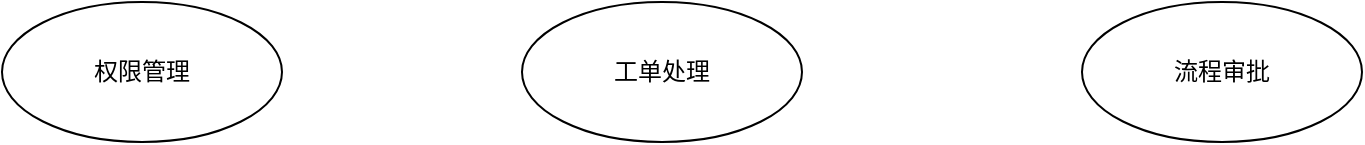 <mxfile version="13.5.8" type="github" pages="23">
  <diagram id="40D4RM83zULxuvOTv6Km" name="Page-1">
    <mxGraphModel dx="1422" dy="761" grid="1" gridSize="10" guides="1" tooltips="1" connect="1" arrows="1" fold="1" page="1" pageScale="1" pageWidth="1920" pageHeight="1200" math="0" shadow="0">
      <root>
        <mxCell id="NaOqLIsAumZvVAXc-VA2-0" />
        <mxCell id="NaOqLIsAumZvVAXc-VA2-1" parent="NaOqLIsAumZvVAXc-VA2-0" />
        <mxCell id="NaOqLIsAumZvVAXc-VA2-2" value="权限管理" style="ellipse;whiteSpace=wrap;html=1;" parent="NaOqLIsAumZvVAXc-VA2-1" vertex="1">
          <mxGeometry x="100" y="110" width="140" height="70" as="geometry" />
        </mxCell>
        <mxCell id="NaOqLIsAumZvVAXc-VA2-3" value="工单处理" style="ellipse;whiteSpace=wrap;html=1;" parent="NaOqLIsAumZvVAXc-VA2-1" vertex="1">
          <mxGeometry x="360" y="110" width="140" height="70" as="geometry" />
        </mxCell>
        <mxCell id="NaOqLIsAumZvVAXc-VA2-4" value="流程审批" style="ellipse;whiteSpace=wrap;html=1;" parent="NaOqLIsAumZvVAXc-VA2-1" vertex="1">
          <mxGeometry x="640" y="110" width="140" height="70" as="geometry" />
        </mxCell>
      </root>
    </mxGraphModel>
  </diagram>
  <diagram id="fjFDqfXauCQfnjHfFs87" name="Page-2">
    
    <mxGraphModel dx="1422" dy="761" grid="1" gridSize="10" guides="1" tooltips="1" connect="1" arrows="1" fold="1" page="1" pageScale="1" pageWidth="1920" pageHeight="1200" math="0" shadow="0">
      
      <root>
        
        <mxCell id="chQNSu7xCShgCPtltvOy-0" />
        
        <mxCell id="chQNSu7xCShgCPtltvOy-1" parent="chQNSu7xCShgCPtltvOy-0" />
        
        <mxCell id="mWuQjWbJ8XSNbEWzJ-N2-2" value="" style="edgeStyle=orthogonalEdgeStyle;rounded=0;orthogonalLoop=1;jettySize=auto;html=1;" parent="chQNSu7xCShgCPtltvOy-1" source="mWuQjWbJ8XSNbEWzJ-N2-0" target="mWuQjWbJ8XSNbEWzJ-N2-1" edge="1">
          
          <mxGeometry relative="1" as="geometry" />
          
        </mxCell>
        
        <mxCell id="mWuQjWbJ8XSNbEWzJ-N2-0" value="用户" style="ellipse;whiteSpace=wrap;html=1;" parent="chQNSu7xCShgCPtltvOy-1" vertex="1">
          
          <mxGeometry x="200" y="80" width="120" height="80" as="geometry" />
          
        </mxCell>
        
        <mxCell id="mWuQjWbJ8XSNbEWzJ-N2-4" value="" style="edgeStyle=orthogonalEdgeStyle;rounded=0;orthogonalLoop=1;jettySize=auto;html=1;" parent="chQNSu7xCShgCPtltvOy-1" source="mWuQjWbJ8XSNbEWzJ-N2-1" target="mWuQjWbJ8XSNbEWzJ-N2-3" edge="1">
          
          <mxGeometry relative="1" as="geometry" />
          
        </mxCell>
        
        <mxCell id="mWuQjWbJ8XSNbEWzJ-N2-1" value="角色" style="ellipse;whiteSpace=wrap;html=1;" parent="chQNSu7xCShgCPtltvOy-1" vertex="1">
          
          <mxGeometry x="400" y="80" width="120" height="80" as="geometry" />
          
        </mxCell>
        
        <mxCell id="mWuQjWbJ8XSNbEWzJ-N2-3" value="权限" style="ellipse;whiteSpace=wrap;html=1;" parent="chQNSu7xCShgCPtltvOy-1" vertex="1">
          
          <mxGeometry x="600" y="80" width="120" height="80" as="geometry" />
          
        </mxCell>
        
      </root>
      
    </mxGraphModel>
    
  </diagram>
  <diagram id="bzpfsslASMYhpMGigddS" name="Page-3">
    
    <mxGraphModel dx="1422" dy="761" grid="1" gridSize="10" guides="1" tooltips="1" connect="1" arrows="1" fold="1" page="1" pageScale="1" pageWidth="1920" pageHeight="1200" math="0" shadow="0">
      
      <root>
        
        <mxCell id="g6MWk0P1Ib2BXw7GA0SW-0" />
        
        <mxCell id="g6MWk0P1Ib2BXw7GA0SW-1" parent="g6MWk0P1Ib2BXw7GA0SW-0" />
        
        <mxCell id="udI1AOM0dz0MKd6NGxgb-0" value="" style="edgeStyle=orthogonalEdgeStyle;rounded=0;orthogonalLoop=1;jettySize=auto;html=1;" parent="g6MWk0P1Ib2BXw7GA0SW-1" source="udI1AOM0dz0MKd6NGxgb-1" target="udI1AOM0dz0MKd6NGxgb-3" edge="1">
          
          <mxGeometry relative="1" as="geometry" />
          
        </mxCell>
        
        <mxCell id="udI1AOM0dz0MKd6NGxgb-1" value="用户" style="ellipse;whiteSpace=wrap;html=1;" parent="g6MWk0P1Ib2BXw7GA0SW-1" vertex="1">
          
          <mxGeometry x="80" y="80" width="120" height="80" as="geometry" />
          
        </mxCell>
        
        <mxCell id="udI1AOM0dz0MKd6NGxgb-2" value="" style="edgeStyle=orthogonalEdgeStyle;rounded=0;orthogonalLoop=1;jettySize=auto;html=1;" parent="g6MWk0P1Ib2BXw7GA0SW-1" source="udI1AOM0dz0MKd6NGxgb-3" target="udI1AOM0dz0MKd6NGxgb-4" edge="1">
          
          <mxGeometry relative="1" as="geometry" />
          
        </mxCell>
        
        <mxCell id="udI1AOM0dz0MKd6NGxgb-3" value="角色" style="ellipse;whiteSpace=wrap;html=1;" parent="g6MWk0P1Ib2BXw7GA0SW-1" vertex="1">
          
          <mxGeometry x="280" y="80" width="120" height="80" as="geometry" />
          
        </mxCell>
        
        <mxCell id="udI1AOM0dz0MKd6NGxgb-4" value="" style="ellipse;whiteSpace=wrap;html=1;" parent="g6MWk0P1Ib2BXw7GA0SW-1" vertex="1">
          
          <mxGeometry x="480" y="65" width="210" height="110" as="geometry" />
          
        </mxCell>
        
        <mxCell id="udI1AOM0dz0MKd6NGxgb-5" value="操作" style="ellipse;whiteSpace=wrap;html=1;" parent="g6MWk0P1Ib2BXw7GA0SW-1" vertex="1">
          
          <mxGeometry x="490" y="95" width="80" height="50" as="geometry" />
          
        </mxCell>
        
        <mxCell id="udI1AOM0dz0MKd6NGxgb-6" value="对象" style="ellipse;whiteSpace=wrap;html=1;" parent="g6MWk0P1Ib2BXw7GA0SW-1" vertex="1">
          
          <mxGeometry x="600" y="95" width="80" height="50" as="geometry" />
          
        </mxCell>
        
        <mxCell id="udI1AOM0dz0MKd6NGxgb-7" value="权限" style="text;html=1;align=center;verticalAlign=middle;resizable=0;points=[];autosize=1;" parent="g6MWk0P1Ib2BXw7GA0SW-1" vertex="1">
          
          <mxGeometry x="565" y="75" width="40" height="20" as="geometry" />
          
        </mxCell>
        
      </root>
      
    </mxGraphModel>
    
  </diagram>
  <diagram id="RPm2NLQq9TiY82jRgI4L" name="Page-4">
    
    <mxGraphModel dx="1422" dy="712" grid="1" gridSize="10" guides="1" tooltips="1" connect="1" arrows="1" fold="1" page="1" pageScale="1" pageWidth="1920" pageHeight="1200" math="0" shadow="0">
      
      <root>
        
        <mxCell id="HJw9diDGHiTSo1uB0VOQ-0" />
        
        <mxCell id="HJw9diDGHiTSo1uB0VOQ-1" parent="HJw9diDGHiTSo1uB0VOQ-0" />
        
        <mxCell id="HJw9diDGHiTSo1uB0VOQ-4" value="" style="edgeStyle=orthogonalEdgeStyle;rounded=0;orthogonalLoop=1;jettySize=auto;html=1;" edge="1" parent="HJw9diDGHiTSo1uB0VOQ-1" source="HJw9diDGHiTSo1uB0VOQ-2" target="HJw9diDGHiTSo1uB0VOQ-3">
          
          <mxGeometry relative="1" as="geometry" />
          
        </mxCell>
        
        <mxCell id="HJw9diDGHiTSo1uB0VOQ-2" value="进货单" style="rounded=0;whiteSpace=wrap;html=1;" vertex="1" parent="HJw9diDGHiTSo1uB0VOQ-1">
          
          <mxGeometry x="120" y="160" width="120" height="60" as="geometry" />
          
        </mxCell>
        
        <mxCell id="HJw9diDGHiTSo1uB0VOQ-6" value="" style="edgeStyle=orthogonalEdgeStyle;rounded=0;orthogonalLoop=1;jettySize=auto;html=1;exitX=0;exitY=0.5;exitDx=0;exitDy=0;entryX=0;entryY=0.5;entryDx=0;entryDy=0;" edge="1" parent="HJw9diDGHiTSo1uB0VOQ-1" source="HJw9diDGHiTSo1uB0VOQ-3" target="HJw9diDGHiTSo1uB0VOQ-5">
          
          <mxGeometry relative="1" as="geometry" />
          
        </mxCell>
        
        <mxCell id="HJw9diDGHiTSo1uB0VOQ-8" value="" style="edgeStyle=orthogonalEdgeStyle;rounded=0;orthogonalLoop=1;jettySize=auto;html=1;entryX=-0.008;entryY=0.383;entryDx=0;entryDy=0;entryPerimeter=0;exitX=1;exitY=0.5;exitDx=0;exitDy=0;" edge="1" parent="HJw9diDGHiTSo1uB0VOQ-1" source="HJw9diDGHiTSo1uB0VOQ-3" target="HJw9diDGHiTSo1uB0VOQ-7">
          
          <mxGeometry relative="1" as="geometry" />
          
        </mxCell>
        
        <mxCell id="HJw9diDGHiTSo1uB0VOQ-3" value="仓库数据" style="shape=cylinder;whiteSpace=wrap;html=1;boundedLbl=1;backgroundOutline=1;rounded=0;direction=south;" vertex="1" parent="HJw9diDGHiTSo1uB0VOQ-1">
          
          <mxGeometry x="340" y="160" width="140" height="60" as="geometry" />
          
        </mxCell>
        
        <mxCell id="HJw9diDGHiTSo1uB0VOQ-5" value="进货退货" style="whiteSpace=wrap;html=1;rounded=0;" vertex="1" parent="HJw9diDGHiTSo1uB0VOQ-1">
          
          <mxGeometry x="520" y="80" width="120" height="60" as="geometry" />
          
        </mxCell>
        
        <mxCell id="HJw9diDGHiTSo1uB0VOQ-7" value="付款单" style="whiteSpace=wrap;html=1;rounded=0;" vertex="1" parent="HJw9diDGHiTSo1uB0VOQ-1">
          
          <mxGeometry x="520" y="240" width="120" height="60" as="geometry" />
          
        </mxCell>
        
      </root>
      
    </mxGraphModel>
    
  </diagram>
  <diagram id="54kS9LgMpR4vph_Ea9EH" name="Page-5">
    
    <mxGraphModel dx="1422" dy="712" grid="1" gridSize="10" guides="1" tooltips="1" connect="1" arrows="1" fold="1" page="1" pageScale="1" pageWidth="1920" pageHeight="1200" math="0" shadow="0">
      
      <root>
        
        <mxCell id="Uskq1t2phX1V27pnePt2-0" />
        
        <mxCell id="Uskq1t2phX1V27pnePt2-1" parent="Uskq1t2phX1V27pnePt2-0" />
        
        <mxCell id="wGiZhnP5JODjkrc-XuKQ-0" value="" style="edgeStyle=orthogonalEdgeStyle;rounded=0;orthogonalLoop=1;jettySize=auto;html=1;" edge="1" parent="Uskq1t2phX1V27pnePt2-1" source="wGiZhnP5JODjkrc-XuKQ-1" target="wGiZhnP5JODjkrc-XuKQ-4">
          
          <mxGeometry relative="1" as="geometry" />
          
        </mxCell>
        
        <mxCell id="wGiZhnP5JODjkrc-XuKQ-1" value="销售单" style="rounded=0;whiteSpace=wrap;html=1;" vertex="1" parent="Uskq1t2phX1V27pnePt2-1">
          
          <mxGeometry x="120" y="160" width="120" height="60" as="geometry" />
          
        </mxCell>
        
        <mxCell id="wGiZhnP5JODjkrc-XuKQ-2" value="" style="edgeStyle=orthogonalEdgeStyle;rounded=0;orthogonalLoop=1;jettySize=auto;html=1;exitX=0;exitY=0.5;exitDx=0;exitDy=0;entryX=0;entryY=0.5;entryDx=0;entryDy=0;" edge="1" parent="Uskq1t2phX1V27pnePt2-1" source="wGiZhnP5JODjkrc-XuKQ-4" target="wGiZhnP5JODjkrc-XuKQ-5">
          
          <mxGeometry relative="1" as="geometry" />
          
        </mxCell>
        
        <mxCell id="wGiZhnP5JODjkrc-XuKQ-3" value="" style="edgeStyle=orthogonalEdgeStyle;rounded=0;orthogonalLoop=1;jettySize=auto;html=1;entryX=-0.008;entryY=0.383;entryDx=0;entryDy=0;entryPerimeter=0;exitX=1;exitY=0.5;exitDx=0;exitDy=0;" edge="1" parent="Uskq1t2phX1V27pnePt2-1" source="wGiZhnP5JODjkrc-XuKQ-4" target="wGiZhnP5JODjkrc-XuKQ-6">
          
          <mxGeometry relative="1" as="geometry" />
          
        </mxCell>
        
        <mxCell id="wGiZhnP5JODjkrc-XuKQ-4" value="仓库数据" style="shape=cylinder;whiteSpace=wrap;html=1;boundedLbl=1;backgroundOutline=1;rounded=0;direction=south;" vertex="1" parent="Uskq1t2phX1V27pnePt2-1">
          
          <mxGeometry x="340" y="160" width="140" height="60" as="geometry" />
          
        </mxCell>
        
        <mxCell id="wGiZhnP5JODjkrc-XuKQ-5" value="销售退货" style="whiteSpace=wrap;html=1;rounded=0;" vertex="1" parent="Uskq1t2phX1V27pnePt2-1">
          
          <mxGeometry x="520" y="80" width="120" height="60" as="geometry" />
          
        </mxCell>
        
        <mxCell id="wGiZhnP5JODjkrc-XuKQ-6" value="收款单" style="whiteSpace=wrap;html=1;rounded=0;" vertex="1" parent="Uskq1t2phX1V27pnePt2-1">
          
          <mxGeometry x="520" y="240" width="120" height="60" as="geometry" />
          
        </mxCell>
        
      </root>
      
    </mxGraphModel>
    
  </diagram>
  <diagram id="RTLV1EpN7vQiKuvlozGX" name="Page-6">
    
    <mxGraphModel dx="1422" dy="712" grid="1" gridSize="10" guides="1" tooltips="1" connect="1" arrows="1" fold="1" page="1" pageScale="1" pageWidth="1920" pageHeight="1200" math="0" shadow="0">
      
      <root>
        
        <mxCell id="CWbgUdvYmcko6TUtH-JA-0" />
        
        <mxCell id="CWbgUdvYmcko6TUtH-JA-1" parent="CWbgUdvYmcko6TUtH-JA-0" />
        
        <mxCell id="CWbgUdvYmcko6TUtH-JA-2" value="" style="edgeStyle=orthogonalEdgeStyle;rounded=0;orthogonalLoop=1;jettySize=auto;html=1;" edge="1" parent="CWbgUdvYmcko6TUtH-JA-1" source="CWbgUdvYmcko6TUtH-JA-3" target="CWbgUdvYmcko6TUtH-JA-6">
          
          <mxGeometry relative="1" as="geometry" />
          
        </mxCell>
        
        <mxCell id="CWbgUdvYmcko6TUtH-JA-3" value="进货单" style="rounded=0;whiteSpace=wrap;html=1;" vertex="1" parent="CWbgUdvYmcko6TUtH-JA-1">
          
          <mxGeometry x="120" y="160" width="120" height="60" as="geometry" />
          
        </mxCell>
        
        <mxCell id="CWbgUdvYmcko6TUtH-JA-4" value="" style="edgeStyle=orthogonalEdgeStyle;rounded=0;orthogonalLoop=1;jettySize=auto;html=1;exitX=0;exitY=0.5;exitDx=0;exitDy=0;entryX=0;entryY=0.5;entryDx=0;entryDy=0;" edge="1" parent="CWbgUdvYmcko6TUtH-JA-1" source="CWbgUdvYmcko6TUtH-JA-6" target="CWbgUdvYmcko6TUtH-JA-7">
          
          <mxGeometry relative="1" as="geometry" />
          
        </mxCell>
        
        <mxCell id="CWbgUdvYmcko6TUtH-JA-5" value="" style="edgeStyle=orthogonalEdgeStyle;rounded=0;orthogonalLoop=1;jettySize=auto;html=1;entryX=-0.008;entryY=0.383;entryDx=0;entryDy=0;entryPerimeter=0;exitX=1;exitY=0.5;exitDx=0;exitDy=0;" edge="1" parent="CWbgUdvYmcko6TUtH-JA-1" source="CWbgUdvYmcko6TUtH-JA-6" target="CWbgUdvYmcko6TUtH-JA-8">
          
          <mxGeometry relative="1" as="geometry" />
          
        </mxCell>
        
        <mxCell id="CWbgUdvYmcko6TUtH-JA-6" value="仓库数据" style="shape=cylinder;whiteSpace=wrap;html=1;boundedLbl=1;backgroundOutline=1;rounded=0;direction=south;" vertex="1" parent="CWbgUdvYmcko6TUtH-JA-1">
          
          <mxGeometry x="340" y="160" width="140" height="60" as="geometry" />
          
        </mxCell>
        
        <mxCell id="CWbgUdvYmcko6TUtH-JA-7" value="进货退货" style="whiteSpace=wrap;html=1;rounded=0;" vertex="1" parent="CWbgUdvYmcko6TUtH-JA-1">
          
          <mxGeometry x="520" y="80" width="120" height="60" as="geometry" />
          
        </mxCell>
        
        <mxCell id="CWbgUdvYmcko6TUtH-JA-8" value="付款单" style="whiteSpace=wrap;html=1;rounded=0;" vertex="1" parent="CWbgUdvYmcko6TUtH-JA-1">
          
          <mxGeometry x="520" y="240" width="120" height="60" as="geometry" />
          
        </mxCell>
        
      </root>
      
    </mxGraphModel>
    
  </diagram>
  <diagram id="V9_ECAcnrPAhpw4-EpwV" name="Page-7">
    
    <mxGraphModel dx="1422" dy="712" grid="1" gridSize="10" guides="1" tooltips="1" connect="1" arrows="1" fold="1" page="1" pageScale="1" pageWidth="1920" pageHeight="1200" math="0" shadow="0">
      
      <root>
        
        <mxCell id="TgzauZUY9rHOeN1-SesN-0" />
        
        <mxCell id="TgzauZUY9rHOeN1-SesN-1" parent="TgzauZUY9rHOeN1-SesN-0" />
        
        <mxCell id="TgzauZUY9rHOeN1-SesN-2" value="" style="edgeStyle=orthogonalEdgeStyle;rounded=0;orthogonalLoop=1;jettySize=auto;html=1;" edge="1" parent="TgzauZUY9rHOeN1-SesN-1" source="TgzauZUY9rHOeN1-SesN-3" target="TgzauZUY9rHOeN1-SesN-6">
          
          <mxGeometry relative="1" as="geometry" />
          
        </mxCell>
        
        <mxCell id="TgzauZUY9rHOeN1-SesN-3" value="进货单" style="rounded=0;whiteSpace=wrap;html=1;" vertex="1" parent="TgzauZUY9rHOeN1-SesN-1">
          
          <mxGeometry x="120" y="160" width="120" height="60" as="geometry" />
          
        </mxCell>
        
        <mxCell id="TgzauZUY9rHOeN1-SesN-4" value="" style="edgeStyle=orthogonalEdgeStyle;rounded=0;orthogonalLoop=1;jettySize=auto;html=1;exitX=0;exitY=0.5;exitDx=0;exitDy=0;entryX=0;entryY=0.5;entryDx=0;entryDy=0;" edge="1" parent="TgzauZUY9rHOeN1-SesN-1" source="TgzauZUY9rHOeN1-SesN-6" target="TgzauZUY9rHOeN1-SesN-7">
          
          <mxGeometry relative="1" as="geometry" />
          
        </mxCell>
        
        <mxCell id="TgzauZUY9rHOeN1-SesN-5" value="" style="edgeStyle=orthogonalEdgeStyle;rounded=0;orthogonalLoop=1;jettySize=auto;html=1;entryX=-0.008;entryY=0.383;entryDx=0;entryDy=0;entryPerimeter=0;exitX=1;exitY=0.5;exitDx=0;exitDy=0;" edge="1" parent="TgzauZUY9rHOeN1-SesN-1" source="TgzauZUY9rHOeN1-SesN-6" target="TgzauZUY9rHOeN1-SesN-8">
          
          <mxGeometry relative="1" as="geometry" />
          
        </mxCell>
        
        <mxCell id="TgzauZUY9rHOeN1-SesN-6" value="仓库数据" style="shape=cylinder;whiteSpace=wrap;html=1;boundedLbl=1;backgroundOutline=1;rounded=0;direction=south;" vertex="1" parent="TgzauZUY9rHOeN1-SesN-1">
          
          <mxGeometry x="340" y="160" width="140" height="60" as="geometry" />
          
        </mxCell>
        
        <mxCell id="TgzauZUY9rHOeN1-SesN-7" value="进货退货" style="whiteSpace=wrap;html=1;rounded=0;" vertex="1" parent="TgzauZUY9rHOeN1-SesN-1">
          
          <mxGeometry x="520" y="80" width="120" height="60" as="geometry" />
          
        </mxCell>
        
        <mxCell id="TgzauZUY9rHOeN1-SesN-8" value="付款单" style="whiteSpace=wrap;html=1;rounded=0;" vertex="1" parent="TgzauZUY9rHOeN1-SesN-1">
          
          <mxGeometry x="520" y="240" width="120" height="60" as="geometry" />
          
        </mxCell>
        
      </root>
      
    </mxGraphModel>
    
  </diagram>
  <diagram id="OuyJN7TYmX32PE2I-qnB" name="Page-8">
    
    <mxGraphModel dx="1422" dy="712" grid="1" gridSize="10" guides="1" tooltips="1" connect="1" arrows="1" fold="1" page="1" pageScale="1" pageWidth="1920" pageHeight="1200" math="0" shadow="0">
      
      <root>
        
        <mxCell id="j-0yvsG8cNtESgCgaO8e-0" />
        
        <mxCell id="j-0yvsG8cNtESgCgaO8e-1" parent="j-0yvsG8cNtESgCgaO8e-0" />
        
        <mxCell id="HKUQAAers-AIQGUzLApT-0" value="" style="edgeStyle=orthogonalEdgeStyle;rounded=0;orthogonalLoop=1;jettySize=auto;html=1;startArrow=classic;startFill=1;endArrow=none;endFill=0;" edge="1" parent="j-0yvsG8cNtESgCgaO8e-1" source="HKUQAAers-AIQGUzLApT-1" target="HKUQAAers-AIQGUzLApT-4">
          
          <mxGeometry relative="1" as="geometry" />
          
        </mxCell>
        
        <mxCell id="HKUQAAers-AIQGUzLApT-1" value="销售单" style="rounded=0;whiteSpace=wrap;html=1;" vertex="1" parent="j-0yvsG8cNtESgCgaO8e-1">
          
          <mxGeometry x="120" y="160" width="120" height="60" as="geometry" />
          
        </mxCell>
        
        <mxCell id="HKUQAAers-AIQGUzLApT-2" value="" style="edgeStyle=orthogonalEdgeStyle;rounded=0;orthogonalLoop=1;jettySize=auto;html=1;exitX=0;exitY=0.5;exitDx=0;exitDy=0;entryX=0;entryY=0.5;entryDx=0;entryDy=0;startArrow=classic;startFill=1;endArrow=none;endFill=0;" edge="1" parent="j-0yvsG8cNtESgCgaO8e-1" source="HKUQAAers-AIQGUzLApT-4" target="HKUQAAers-AIQGUzLApT-5">
          
          <mxGeometry relative="1" as="geometry" />
          
        </mxCell>
        
        <mxCell id="HKUQAAers-AIQGUzLApT-3" value="" style="edgeStyle=orthogonalEdgeStyle;rounded=0;orthogonalLoop=1;jettySize=auto;html=1;entryX=-0.008;entryY=0.383;entryDx=0;entryDy=0;entryPerimeter=0;exitX=1;exitY=0.5;exitDx=0;exitDy=0;startArrow=classic;startFill=1;endArrow=none;endFill=0;" edge="1" parent="j-0yvsG8cNtESgCgaO8e-1" source="HKUQAAers-AIQGUzLApT-4" target="HKUQAAers-AIQGUzLApT-6">
          
          <mxGeometry relative="1" as="geometry" />
          
        </mxCell>
        
        <mxCell id="HKUQAAers-AIQGUzLApT-4" value="仓库数据" style="shape=cylinder;whiteSpace=wrap;html=1;boundedLbl=1;backgroundOutline=1;rounded=0;direction=south;" vertex="1" parent="j-0yvsG8cNtESgCgaO8e-1">
          
          <mxGeometry x="340" y="160" width="140" height="60" as="geometry" />
          
        </mxCell>
        
        <mxCell id="HKUQAAers-AIQGUzLApT-5" value="销售退货" style="whiteSpace=wrap;html=1;rounded=0;" vertex="1" parent="j-0yvsG8cNtESgCgaO8e-1">
          
          <mxGeometry x="520" y="80" width="120" height="60" as="geometry" />
          
        </mxCell>
        
        <mxCell id="HKUQAAers-AIQGUzLApT-6" value="收款单" style="whiteSpace=wrap;html=1;rounded=0;" vertex="1" parent="j-0yvsG8cNtESgCgaO8e-1">
          
          <mxGeometry x="520" y="240" width="120" height="60" as="geometry" />
          
        </mxCell>
        
      </root>
      
    </mxGraphModel>
    
  </diagram>
  <diagram id="fOJitCwq8mnnTB8BRZpS" name="Page-9">
    
    <mxGraphModel dx="1422" dy="712" grid="1" gridSize="10" guides="1" tooltips="1" connect="1" arrows="1" fold="1" page="1" pageScale="1" pageWidth="1920" pageHeight="1200" math="0" shadow="0">
      
      <root>
        
        <mxCell id="T5D154CPkYqFu7Ag23jj-0" />
        
        <mxCell id="T5D154CPkYqFu7Ag23jj-1" parent="T5D154CPkYqFu7Ag23jj-0" />
        
        <mxCell id="T5D154CPkYqFu7Ag23jj-7" value="" style="edgeStyle=orthogonalEdgeStyle;rounded=0;orthogonalLoop=1;jettySize=auto;html=1;startArrow=none;startFill=0;endArrow=classic;endFill=1;" edge="1" parent="T5D154CPkYqFu7Ag23jj-1" source="T5D154CPkYqFu7Ag23jj-2" target="T5D154CPkYqFu7Ag23jj-6">
          
          <mxGeometry relative="1" as="geometry" />
          
        </mxCell>
        
        <mxCell id="T5D154CPkYqFu7Ag23jj-2" value="身份者验证" style="ellipse;whiteSpace=wrap;html=1;" vertex="1" parent="T5D154CPkYqFu7Ag23jj-1">
          
          <mxGeometry x="170" y="150" width="120" height="80" as="geometry" />
          
        </mxCell>
        
        <mxCell id="T5D154CPkYqFu7Ag23jj-9" value="" style="edgeStyle=orthogonalEdgeStyle;rounded=0;orthogonalLoop=1;jettySize=auto;html=1;startArrow=none;startFill=0;endArrow=classic;endFill=1;exitX=0.5;exitY=0;exitDx=0;exitDy=0;entryX=0;entryY=0.5;entryDx=0;entryDy=0;" edge="1" parent="T5D154CPkYqFu7Ag23jj-1" source="T5D154CPkYqFu7Ag23jj-6" target="T5D154CPkYqFu7Ag23jj-8">
          
          <mxGeometry relative="1" as="geometry" />
          
        </mxCell>
        
        <mxCell id="T5D154CPkYqFu7Ag23jj-11" value="" style="edgeStyle=orthogonalEdgeStyle;rounded=0;orthogonalLoop=1;jettySize=auto;html=1;startArrow=none;startFill=0;endArrow=classic;endFill=1;entryX=0;entryY=0.5;entryDx=0;entryDy=0;exitX=0.5;exitY=1;exitDx=0;exitDy=0;" edge="1" parent="T5D154CPkYqFu7Ag23jj-1" source="T5D154CPkYqFu7Ag23jj-6" target="T5D154CPkYqFu7Ag23jj-10">
          
          <mxGeometry relative="1" as="geometry" />
          
        </mxCell>
        
        <mxCell id="T5D154CPkYqFu7Ag23jj-6" value="投票" style="ellipse;whiteSpace=wrap;html=1;" vertex="1" parent="T5D154CPkYqFu7Ag23jj-1">
          
          <mxGeometry x="370" y="150" width="120" height="80" as="geometry" />
          
        </mxCell>
        
        <mxCell id="T5D154CPkYqFu7Ag23jj-8" value="查看投票结果" style="ellipse;whiteSpace=wrap;html=1;" vertex="1" parent="T5D154CPkYqFu7Ag23jj-1">
          
          <mxGeometry x="520" y="60" width="120" height="80" as="geometry" />
          
        </mxCell>
        
        <mxCell id="T5D154CPkYqFu7Ag23jj-10" value="查看投票统计结果" style="ellipse;whiteSpace=wrap;html=1;" vertex="1" parent="T5D154CPkYqFu7Ag23jj-1">
          
          <mxGeometry x="520" y="240" width="120" height="80" as="geometry" />
          
        </mxCell>
        
      </root>
      
    </mxGraphModel>
    
  </diagram>
  <diagram id="GLxO4c4cFz8qJaIMyLKs" name="Page-10">
    
    <mxGraphModel dx="1422" dy="761" grid="1" gridSize="10" guides="1" tooltips="1" connect="1" arrows="1" fold="1" page="1" pageScale="1" pageWidth="1920" pageHeight="1200" math="0" shadow="0">
      
      <root>
        
        <mxCell id="VqHim-31s8dKLE_yyS20-0" />
        
        <mxCell id="VqHim-31s8dKLE_yyS20-1" parent="VqHim-31s8dKLE_yyS20-0" />
        
        <mxCell id="VqHim-31s8dKLE_yyS20-4" value="" style="edgeStyle=orthogonalEdgeStyle;rounded=0;orthogonalLoop=1;jettySize=auto;html=1;" edge="1" parent="VqHim-31s8dKLE_yyS20-1" source="VqHim-31s8dKLE_yyS20-2" target="VqHim-31s8dKLE_yyS20-3">
          
          <mxGeometry relative="1" as="geometry" />
          
        </mxCell>
        
        <mxCell id="VqHim-31s8dKLE_yyS20-2" value="广告展示" style="ellipse;whiteSpace=wrap;html=1;" vertex="1" parent="VqHim-31s8dKLE_yyS20-1">
          
          <mxGeometry x="130" y="160" width="120" height="80" as="geometry" />
          
        </mxCell>
        
        <mxCell id="VqHim-31s8dKLE_yyS20-8" value="" style="edgeStyle=orthogonalEdgeStyle;rounded=0;orthogonalLoop=1;jettySize=auto;html=1;" edge="1" parent="VqHim-31s8dKLE_yyS20-1" source="VqHim-31s8dKLE_yyS20-3" target="VqHim-31s8dKLE_yyS20-7">
          
          <mxGeometry relative="1" as="geometry" />
          
        </mxCell>
        
        <mxCell id="VqHim-31s8dKLE_yyS20-3" value="广告投放" style="ellipse;whiteSpace=wrap;html=1;" vertex="1" parent="VqHim-31s8dKLE_yyS20-1">
          
          <mxGeometry x="330" y="160" width="120" height="80" as="geometry" />
          
        </mxCell>
        
        <mxCell id="VqHim-31s8dKLE_yyS20-7" value="广告点击统计" style="ellipse;whiteSpace=wrap;html=1;" vertex="1" parent="VqHim-31s8dKLE_yyS20-1">
          
          <mxGeometry x="530" y="160" width="120" height="80" as="geometry" />
          
        </mxCell>
        
      </root>
      
    </mxGraphModel>
    
  </diagram>
  <diagram id="uUBsV4G_jgNXeGtN2wDW" name="Page-11">
    
    <mxGraphModel dx="1422" dy="761" grid="1" gridSize="10" guides="1" tooltips="1" connect="1" arrows="1" fold="1" page="1" pageScale="1" pageWidth="1920" pageHeight="1200" math="0" shadow="0">
      
      <root>
        
        <mxCell id="_h5wJpCACj46efRpuC9h-0" />
        
        <mxCell id="_h5wJpCACj46efRpuC9h-1" parent="_h5wJpCACj46efRpuC9h-0" />
        
        <mxCell id="_h5wJpCACj46efRpuC9h-5" value="" style="edgeStyle=orthogonalEdgeStyle;rounded=0;orthogonalLoop=1;jettySize=auto;html=1;entryX=0;entryY=0.5;entryDx=0;entryDy=0;exitX=1;exitY=0.5;exitDx=0;exitDy=0;" edge="1" parent="_h5wJpCACj46efRpuC9h-1" source="_h5wJpCACj46efRpuC9h-2" target="_h5wJpCACj46efRpuC9h-4">
          
          <mxGeometry relative="1" as="geometry">
            
            <Array as="points">
              
              <mxPoint x="600" y="410" />
              
              <mxPoint x="600" y="150" />
              
            </Array>
            
          </mxGeometry>
          
        </mxCell>
        
        <mxCell id="_h5wJpCACj46efRpuC9h-20" value="" style="edgeStyle=orthogonalEdgeStyle;rounded=0;orthogonalLoop=1;jettySize=auto;html=1;entryX=0;entryY=0.5;entryDx=0;entryDy=0;" edge="1" parent="_h5wJpCACj46efRpuC9h-1" source="_h5wJpCACj46efRpuC9h-2" target="_h5wJpCACj46efRpuC9h-19">
          
          <mxGeometry relative="1" as="geometry">
            
            <Array as="points">
              
              <mxPoint x="600" y="410" />
              
              <mxPoint x="600" y="280" />
              
            </Array>
            
          </mxGeometry>
          
        </mxCell>
        
        <mxCell id="_h5wJpCACj46efRpuC9h-22" value="" style="edgeStyle=orthogonalEdgeStyle;rounded=0;orthogonalLoop=1;jettySize=auto;html=1;entryX=0;entryY=0.5;entryDx=0;entryDy=0;exitX=1;exitY=0.5;exitDx=0;exitDy=0;" edge="1" parent="_h5wJpCACj46efRpuC9h-1" source="_h5wJpCACj46efRpuC9h-2" target="_h5wJpCACj46efRpuC9h-21">
          
          <mxGeometry relative="1" as="geometry">
            
            <Array as="points">
              
              <mxPoint x="580" y="410" />
              
              <mxPoint x="580" y="410" />
              
            </Array>
            
          </mxGeometry>
          
        </mxCell>
        
        <mxCell id="_h5wJpCACj46efRpuC9h-2" value="内容" style="ellipse;whiteSpace=wrap;html=1;" vertex="1" parent="_h5wJpCACj46efRpuC9h-1">
          
          <mxGeometry x="420" y="370" width="120" height="80" as="geometry" />
          
        </mxCell>
        
        <mxCell id="_h5wJpCACj46efRpuC9h-9" value="" style="edgeStyle=orthogonalEdgeStyle;rounded=0;orthogonalLoop=1;jettySize=auto;html=1;" edge="1" parent="_h5wJpCACj46efRpuC9h-1" source="_h5wJpCACj46efRpuC9h-4" target="_h5wJpCACj46efRpuC9h-8">
          
          <mxGeometry relative="1" as="geometry" />
          
        </mxCell>
        
        <mxCell id="_h5wJpCACj46efRpuC9h-4" value="内容模板" style="ellipse;whiteSpace=wrap;html=1;" vertex="1" parent="_h5wJpCACj46efRpuC9h-1">
          
          <mxGeometry x="650" y="110" width="120" height="80" as="geometry" />
          
        </mxCell>
        
        <mxCell id="_h5wJpCACj46efRpuC9h-8" value="内容模板样式" style="ellipse;whiteSpace=wrap;html=1;" vertex="1" parent="_h5wJpCACj46efRpuC9h-1">
          
          <mxGeometry x="860" y="110" width="120" height="80" as="geometry" />
          
        </mxCell>
        
        <mxCell id="_h5wJpCACj46efRpuC9h-19" value="内容分类" style="ellipse;whiteSpace=wrap;html=1;" vertex="1" parent="_h5wJpCACj46efRpuC9h-1">
          
          <mxGeometry x="650" y="240" width="120" height="80" as="geometry" />
          
        </mxCell>
        
        <mxCell id="_h5wJpCACj46efRpuC9h-31" value="" style="edgeStyle=orthogonalEdgeStyle;rounded=0;orthogonalLoop=1;jettySize=auto;html=1;" edge="1" parent="_h5wJpCACj46efRpuC9h-1" source="_h5wJpCACj46efRpuC9h-21" target="_h5wJpCACj46efRpuC9h-30">
          
          <mxGeometry relative="1" as="geometry" />
          
        </mxCell>
        
        <mxCell id="_h5wJpCACj46efRpuC9h-21" value="内容标签" style="ellipse;whiteSpace=wrap;html=1;" vertex="1" parent="_h5wJpCACj46efRpuC9h-1">
          
          <mxGeometry x="650" y="370" width="120" height="80" as="geometry" />
          
        </mxCell>
        
        <mxCell id="_h5wJpCACj46efRpuC9h-26" value="" style="edgeStyle=orthogonalEdgeStyle;rounded=0;orthogonalLoop=1;jettySize=auto;html=1;exitX=1;exitY=0.5;exitDx=0;exitDy=0;" edge="1" parent="_h5wJpCACj46efRpuC9h-1" source="_h5wJpCACj46efRpuC9h-2" target="_h5wJpCACj46efRpuC9h-25">
          
          <mxGeometry relative="1" as="geometry">
            
            <Array as="points">
              
              <mxPoint x="600" y="410" />
              
              <mxPoint x="600" y="670" />
              
            </Array>
            
          </mxGeometry>
          
        </mxCell>
        
        <mxCell id="_h5wJpCACj46efRpuC9h-29" value="" style="edgeStyle=orthogonalEdgeStyle;rounded=0;orthogonalLoop=1;jettySize=auto;html=1;entryX=0;entryY=0.5;entryDx=0;entryDy=0;exitX=1;exitY=0.5;exitDx=0;exitDy=0;" edge="1" parent="_h5wJpCACj46efRpuC9h-1" source="_h5wJpCACj46efRpuC9h-2" target="_h5wJpCACj46efRpuC9h-23">
          
          <mxGeometry relative="1" as="geometry">
            
            <Array as="points">
              
              <mxPoint x="600" y="410" />
              
              <mxPoint x="600" y="540" />
              
            </Array>
            
          </mxGeometry>
          
        </mxCell>
        
        <mxCell id="_h5wJpCACj46efRpuC9h-23" value="分词&amp;amp;索引" style="ellipse;whiteSpace=wrap;html=1;" vertex="1" parent="_h5wJpCACj46efRpuC9h-1">
          
          <mxGeometry x="650" y="500" width="120" height="80" as="geometry" />
          
        </mxCell>
        
        <mxCell id="_h5wJpCACj46efRpuC9h-28" value="" style="edgeStyle=orthogonalEdgeStyle;rounded=0;orthogonalLoop=1;jettySize=auto;html=1;" edge="1" parent="_h5wJpCACj46efRpuC9h-1" source="_h5wJpCACj46efRpuC9h-25" target="_h5wJpCACj46efRpuC9h-27">
          
          <mxGeometry relative="1" as="geometry" />
          
        </mxCell>
        
        <mxCell id="_h5wJpCACj46efRpuC9h-25" value="发布" style="ellipse;whiteSpace=wrap;html=1;" vertex="1" parent="_h5wJpCACj46efRpuC9h-1">
          
          <mxGeometry x="650" y="630" width="120" height="80" as="geometry" />
          
        </mxCell>
        
        <mxCell id="_h5wJpCACj46efRpuC9h-33" value="" style="edgeStyle=orthogonalEdgeStyle;rounded=0;orthogonalLoop=1;jettySize=auto;html=1;" edge="1" parent="_h5wJpCACj46efRpuC9h-1" source="_h5wJpCACj46efRpuC9h-27" target="_h5wJpCACj46efRpuC9h-32">
          
          <mxGeometry relative="1" as="geometry" />
          
        </mxCell>
        
        <mxCell id="_h5wJpCACj46efRpuC9h-27" value="静态化" style="ellipse;whiteSpace=wrap;html=1;" vertex="1" parent="_h5wJpCACj46efRpuC9h-1">
          
          <mxGeometry x="850" y="630" width="120" height="80" as="geometry" />
          
        </mxCell>
        
        <mxCell id="_h5wJpCACj46efRpuC9h-30" value="近似度分析" style="ellipse;whiteSpace=wrap;html=1;" vertex="1" parent="_h5wJpCACj46efRpuC9h-1">
          
          <mxGeometry x="860" y="370" width="120" height="80" as="geometry" />
          
        </mxCell>
        
        <mxCell id="_h5wJpCACj46efRpuC9h-32" value="模板引擎" style="ellipse;whiteSpace=wrap;html=1;" vertex="1" parent="_h5wJpCACj46efRpuC9h-1">
          
          <mxGeometry x="850" y="750" width="120" height="80" as="geometry" />
          
        </mxCell>
        
      </root>
      
    </mxGraphModel>
    
  </diagram>
  <diagram id="tHs1JE7ZWsa-2A8Mu6id" name="Page-12">
    
    <mxGraphModel dx="1422" dy="761" grid="1" gridSize="10" guides="1" tooltips="1" connect="1" arrows="1" fold="1" page="1" pageScale="1" pageWidth="1920" pageHeight="1200" math="0" shadow="0">
      
      <root>
        
        <mxCell id="Ndb6mpR1PoTrB07pHGTi-0" />
        
        <mxCell id="Ndb6mpR1PoTrB07pHGTi-1" parent="Ndb6mpR1PoTrB07pHGTi-0" />
        
        <mxCell id="Ndb6mpR1PoTrB07pHGTi-4" value="" style="edgeStyle=orthogonalEdgeStyle;rounded=0;orthogonalLoop=1;jettySize=auto;html=1;entryX=0;entryY=0.5;entryDx=0;entryDy=0;" edge="1" parent="Ndb6mpR1PoTrB07pHGTi-1" source="Ndb6mpR1PoTrB07pHGTi-2" target="Ndb6mpR1PoTrB07pHGTi-3">
          
          <mxGeometry relative="1" as="geometry" />
          
        </mxCell>
        
        <mxCell id="Ndb6mpR1PoTrB07pHGTi-2" value="企业人事专员" style="rounded=0;whiteSpace=wrap;html=1;" vertex="1" parent="Ndb6mpR1PoTrB07pHGTi-1">
          
          <mxGeometry x="160" y="200" width="120" height="60" as="geometry" />
          
        </mxCell>
        
        <mxCell id="Ndb6mpR1PoTrB07pHGTi-6" value="" style="edgeStyle=orthogonalEdgeStyle;rounded=0;orthogonalLoop=1;jettySize=auto;html=1;" edge="1" parent="Ndb6mpR1PoTrB07pHGTi-1" source="Ndb6mpR1PoTrB07pHGTi-3" target="Ndb6mpR1PoTrB07pHGTi-5">
          
          <mxGeometry relative="1" as="geometry" />
          
        </mxCell>
        
        <mxCell id="Ndb6mpR1PoTrB07pHGTi-10" value="" style="edgeStyle=orthogonalEdgeStyle;rounded=0;orthogonalLoop=1;jettySize=auto;html=1;exitX=1;exitY=0.5;exitDx=0;exitDy=0;entryX=0;entryY=0.5;entryDx=0;entryDy=0;" edge="1" parent="Ndb6mpR1PoTrB07pHGTi-1" source="Ndb6mpR1PoTrB07pHGTi-2" target="Ndb6mpR1PoTrB07pHGTi-9">
          
          <mxGeometry relative="1" as="geometry" />
          
        </mxCell>
        
        <mxCell id="Ndb6mpR1PoTrB07pHGTi-3" value="招聘岗位" style="rounded=0;whiteSpace=wrap;html=1;" vertex="1" parent="Ndb6mpR1PoTrB07pHGTi-1">
          
          <mxGeometry x="360" y="130" width="120" height="60" as="geometry" />
          
        </mxCell>
        
        <mxCell id="Ndb6mpR1PoTrB07pHGTi-5" value="招聘平台" style="rounded=0;whiteSpace=wrap;html=1;" vertex="1" parent="Ndb6mpR1PoTrB07pHGTi-1">
          
          <mxGeometry x="560" y="130" width="120" height="60" as="geometry" />
          
        </mxCell>
        
        <mxCell id="Ndb6mpR1PoTrB07pHGTi-7" value="拟定" style="text;html=1;align=center;verticalAlign=middle;resizable=0;points=[];autosize=1;" vertex="1" parent="Ndb6mpR1PoTrB07pHGTi-1">
          
          <mxGeometry x="310" y="140" width="40" height="20" as="geometry" />
          
        </mxCell>
        
        <mxCell id="Ndb6mpR1PoTrB07pHGTi-8" value="发布" style="text;html=1;align=center;verticalAlign=middle;resizable=0;points=[];autosize=1;" vertex="1" parent="Ndb6mpR1PoTrB07pHGTi-1">
          
          <mxGeometry x="500" y="130" width="40" height="20" as="geometry" />
          
        </mxCell>
        
        <mxCell id="Ndb6mpR1PoTrB07pHGTi-12" value="" style="edgeStyle=orthogonalEdgeStyle;rounded=0;orthogonalLoop=1;jettySize=auto;html=1;" edge="1" parent="Ndb6mpR1PoTrB07pHGTi-1" source="Ndb6mpR1PoTrB07pHGTi-9" target="Ndb6mpR1PoTrB07pHGTi-5">
          
          <mxGeometry relative="1" as="geometry">
            
            <mxPoint x="560" y="300" as="targetPoint" />
            
          </mxGeometry>
          
        </mxCell>
        
        <mxCell id="Ndb6mpR1PoTrB07pHGTi-9" value="首轮岗位&lt;br&gt;面试题" style="rounded=0;whiteSpace=wrap;html=1;" vertex="1" parent="Ndb6mpR1PoTrB07pHGTi-1">
          
          <mxGeometry x="360" y="270" width="120" height="60" as="geometry" />
          
        </mxCell>
        
        <mxCell id="Ndb6mpR1PoTrB07pHGTi-13" value="准备多套" style="text;html=1;align=center;verticalAlign=middle;resizable=0;points=[];autosize=1;" vertex="1" parent="Ndb6mpR1PoTrB07pHGTi-1">
          
          <mxGeometry x="300" y="310" width="60" height="20" as="geometry" />
          
        </mxCell>
        
        <mxCell id="Ndb6mpR1PoTrB07pHGTi-15" value="提交" style="text;html=1;strokeColor=none;fillColor=none;align=center;verticalAlign=middle;whiteSpace=wrap;rounded=0;" vertex="1" parent="Ndb6mpR1PoTrB07pHGTi-1">
          
          <mxGeometry x="530" y="270" width="40" height="20" as="geometry" />
          
        </mxCell>
        
      </root>
      
    </mxGraphModel>
    
  </diagram>
  <diagram id="bZsIxs96zYlCyqtNpyEi" name="Page-13">
    <mxGraphModel dx="1422" dy="761" grid="1" gridSize="10" guides="1" tooltips="1" connect="1" arrows="1" fold="1" page="1" pageScale="1" pageWidth="1920" pageHeight="1200" math="0" shadow="0">
      <root>
        <mxCell id="GP9XzFfcujGPxNU3OBFs-0" />
        <mxCell id="GP9XzFfcujGPxNU3OBFs-1" parent="GP9XzFfcujGPxNU3OBFs-0" />
        <mxCell id="GP9XzFfcujGPxNU3OBFs-4" value="" style="edgeStyle=orthogonalEdgeStyle;rounded=0;orthogonalLoop=1;jettySize=auto;html=1;" parent="GP9XzFfcujGPxNU3OBFs-1" source="GP9XzFfcujGPxNU3OBFs-2" target="GP9XzFfcujGPxNU3OBFs-3" edge="1">
          <mxGeometry relative="1" as="geometry" />
        </mxCell>
        <mxCell id="GP9XzFfcujGPxNU3OBFs-2" value="求职者" style="rounded=0;whiteSpace=wrap;html=1;" parent="GP9XzFfcujGPxNU3OBFs-1" vertex="1">
          <mxGeometry x="130" y="120" width="120" height="60" as="geometry" />
        </mxCell>
        <mxCell id="GP9XzFfcujGPxNU3OBFs-6" value="" style="edgeStyle=orthogonalEdgeStyle;rounded=0;orthogonalLoop=1;jettySize=auto;html=1;" parent="GP9XzFfcujGPxNU3OBFs-1" source="GP9XzFfcujGPxNU3OBFs-3" target="GP9XzFfcujGPxNU3OBFs-5" edge="1">
          <mxGeometry relative="1" as="geometry" />
        </mxCell>
        <mxCell id="GP9XzFfcujGPxNU3OBFs-3" value="招聘平台" style="rounded=0;whiteSpace=wrap;html=1;" parent="GP9XzFfcujGPxNU3OBFs-1" vertex="1">
          <mxGeometry x="450" y="120" width="120" height="60" as="geometry" />
        </mxCell>
        <mxCell id="GP9XzFfcujGPxNU3OBFs-8" value="" style="edgeStyle=orthogonalEdgeStyle;rounded=0;orthogonalLoop=1;jettySize=auto;html=1;" parent="GP9XzFfcujGPxNU3OBFs-1" source="GP9XzFfcujGPxNU3OBFs-5" target="GP9XzFfcujGPxNU3OBFs-7" edge="1">
          <mxGeometry relative="1" as="geometry" />
        </mxCell>
        <mxCell id="GP9XzFfcujGPxNU3OBFs-5" value="匹配求职者与&lt;br&gt;招聘岗位" style="rounded=0;whiteSpace=wrap;html=1;" parent="GP9XzFfcujGPxNU3OBFs-1" vertex="1">
          <mxGeometry x="450" y="290" width="120" height="60" as="geometry" />
        </mxCell>
        <mxCell id="GP9XzFfcujGPxNU3OBFs-11" value="" style="edgeStyle=orthogonalEdgeStyle;rounded=0;orthogonalLoop=1;jettySize=auto;html=1;" parent="GP9XzFfcujGPxNU3OBFs-1" source="GP9XzFfcujGPxNU3OBFs-7" target="GP9XzFfcujGPxNU3OBFs-2" edge="1">
          <mxGeometry relative="1" as="geometry" />
        </mxCell>
        <mxCell id="GP9XzFfcujGPxNU3OBFs-7" value="招聘专员审核" style="rounded=0;whiteSpace=wrap;html=1;" parent="GP9XzFfcujGPxNU3OBFs-1" vertex="1">
          <mxGeometry x="130" y="290" width="120" height="60" as="geometry" />
        </mxCell>
        <mxCell id="GP9XzFfcujGPxNU3OBFs-12" value="提交简历" style="text;html=1;strokeColor=none;fillColor=none;align=center;verticalAlign=middle;whiteSpace=wrap;rounded=0;" parent="GP9XzFfcujGPxNU3OBFs-1" vertex="1">
          <mxGeometry x="320" y="130" width="60" height="20" as="geometry" />
        </mxCell>
        <mxCell id="GP9XzFfcujGPxNU3OBFs-13" value="推荐合适简历给人事专员" style="text;html=1;strokeColor=none;fillColor=none;align=center;verticalAlign=middle;whiteSpace=wrap;rounded=0;" parent="GP9XzFfcujGPxNU3OBFs-1" vertex="1">
          <mxGeometry x="275" y="290" width="150" height="20" as="geometry" />
        </mxCell>
        <mxCell id="GP9XzFfcujGPxNU3OBFs-14" value="邀请求职者在线参加首轮面试" style="text;html=1;strokeColor=none;fillColor=none;align=center;verticalAlign=middle;whiteSpace=wrap;rounded=0;" parent="GP9XzFfcujGPxNU3OBFs-1" vertex="1">
          <mxGeometry x="190" y="230" width="170" height="20" as="geometry" />
        </mxCell>
      </root>
    </mxGraphModel>
  </diagram>
  <diagram id="3qB2mzlBjaELZ0N1vLXE" name="Page-14">
    
    <mxGraphModel dx="1422" dy="712" grid="1" gridSize="10" guides="1" tooltips="1" connect="1" arrows="1" fold="1" page="1" pageScale="1" pageWidth="1920" pageHeight="1200" math="0" shadow="0">
      
      <root>
        
        <mxCell id="jO12kTMyHGwo6d7ba0NQ-0" />
        
        <mxCell id="jO12kTMyHGwo6d7ba0NQ-1" parent="jO12kTMyHGwo6d7ba0NQ-0" />
        
        <mxCell id="jO12kTMyHGwo6d7ba0NQ-4" value="" style="edgeStyle=orthogonalEdgeStyle;rounded=0;orthogonalLoop=1;jettySize=auto;html=1;" edge="1" parent="jO12kTMyHGwo6d7ba0NQ-1" source="jO12kTMyHGwo6d7ba0NQ-2" target="jO12kTMyHGwo6d7ba0NQ-3">
          
          <mxGeometry relative="1" as="geometry" />
          
        </mxCell>
        
        <mxCell id="jO12kTMyHGwo6d7ba0NQ-2" value="求职者" style="rounded=0;whiteSpace=wrap;html=1;" vertex="1" parent="jO12kTMyHGwo6d7ba0NQ-1">
          
          <mxGeometry x="200" y="130" width="120" height="60" as="geometry" />
          
        </mxCell>
        
        <mxCell id="jO12kTMyHGwo6d7ba0NQ-6" value="" style="edgeStyle=orthogonalEdgeStyle;rounded=0;orthogonalLoop=1;jettySize=auto;html=1;" edge="1" parent="jO12kTMyHGwo6d7ba0NQ-1" source="jO12kTMyHGwo6d7ba0NQ-3" target="jO12kTMyHGwo6d7ba0NQ-5">
          
          <mxGeometry relative="1" as="geometry" />
          
        </mxCell>
        
        <mxCell id="jO12kTMyHGwo6d7ba0NQ-3" value="在线面试系统" style="rounded=0;whiteSpace=wrap;html=1;" vertex="1" parent="jO12kTMyHGwo6d7ba0NQ-1">
          
          <mxGeometry x="520" y="130" width="120" height="60" as="geometry" />
          
        </mxCell>
        
        <mxCell id="jO12kTMyHGwo6d7ba0NQ-8" value="" style="edgeStyle=orthogonalEdgeStyle;rounded=0;orthogonalLoop=1;jettySize=auto;html=1;" edge="1" parent="jO12kTMyHGwo6d7ba0NQ-1" source="jO12kTMyHGwo6d7ba0NQ-5" target="jO12kTMyHGwo6d7ba0NQ-7">
          
          <mxGeometry relative="1" as="geometry" />
          
        </mxCell>
        
        <mxCell id="jO12kTMyHGwo6d7ba0NQ-5" value="调集面试题" style="rounded=0;whiteSpace=wrap;html=1;" vertex="1" parent="jO12kTMyHGwo6d7ba0NQ-1">
          
          <mxGeometry x="520" y="310" width="120" height="60" as="geometry" />
          
        </mxCell>
        
        <mxCell id="jO12kTMyHGwo6d7ba0NQ-9" value="" style="edgeStyle=orthogonalEdgeStyle;rounded=0;orthogonalLoop=1;jettySize=auto;html=1;" edge="1" parent="jO12kTMyHGwo6d7ba0NQ-1" source="jO12kTMyHGwo6d7ba0NQ-7" target="jO12kTMyHGwo6d7ba0NQ-2">
          
          <mxGeometry relative="1" as="geometry" />
          
        </mxCell>
        
        <mxCell id="jO12kTMyHGwo6d7ba0NQ-7" value="生成面试代理" style="rounded=0;whiteSpace=wrap;html=1;" vertex="1" parent="jO12kTMyHGwo6d7ba0NQ-1">
          
          <mxGeometry x="200" y="310" width="120" height="60" as="geometry" />
          
        </mxCell>
        
        <mxCell id="jO12kTMyHGwo6d7ba0NQ-12" value="面试代理对面试者面试" style="text;html=1;strokeColor=none;fillColor=none;align=center;verticalAlign=middle;whiteSpace=wrap;rounded=0;" vertex="1" parent="jO12kTMyHGwo6d7ba0NQ-1">
          
          <mxGeometry x="270" y="240" width="140" height="20" as="geometry" />
          
        </mxCell>
        
        <mxCell id="jO12kTMyHGwo6d7ba0NQ-13" value="登录" style="text;html=1;strokeColor=none;fillColor=none;align=center;verticalAlign=middle;whiteSpace=wrap;rounded=0;" vertex="1" parent="jO12kTMyHGwo6d7ba0NQ-1">
          
          <mxGeometry x="390" y="130" width="40" height="20" as="geometry" />
          
        </mxCell>
        
      </root>
      
    </mxGraphModel>
    
  </diagram>
  <diagram id="vb0PYThhJG7dlNdlpKKd" name="Page-15">
    
    <mxGraphModel dx="1422" dy="761" grid="1" gridSize="10" guides="1" tooltips="1" connect="1" arrows="1" fold="1" page="1" pageScale="1" pageWidth="1920" pageHeight="1200" math="0" shadow="0">
      
      <root>
        
        <mxCell id="NX5Hoqj2XqUnB7T9cLoK-0" />
        
        <mxCell id="NX5Hoqj2XqUnB7T9cLoK-1" parent="NX5Hoqj2XqUnB7T9cLoK-0" />
        
        <mxCell id="NX5Hoqj2XqUnB7T9cLoK-4" value="" style="edgeStyle=orthogonalEdgeStyle;rounded=0;orthogonalLoop=1;jettySize=auto;html=1;" edge="1" parent="NX5Hoqj2XqUnB7T9cLoK-1" source="NX5Hoqj2XqUnB7T9cLoK-2" target="NX5Hoqj2XqUnB7T9cLoK-3">
          
          <mxGeometry relative="1" as="geometry" />
          
        </mxCell>
        
        <mxCell id="NX5Hoqj2XqUnB7T9cLoK-2" value="HelloWorld.jrxml&lt;br&gt;(报表设计文件)" style="rounded=0;whiteSpace=wrap;html=1;" vertex="1" parent="NX5Hoqj2XqUnB7T9cLoK-1">
          
          <mxGeometry x="120" y="360" width="120" height="60" as="geometry" />
          
        </mxCell>
        
        <mxCell id="NX5Hoqj2XqUnB7T9cLoK-6" value="" style="edgeStyle=orthogonalEdgeStyle;rounded=0;orthogonalLoop=1;jettySize=auto;html=1;" edge="1" parent="NX5Hoqj2XqUnB7T9cLoK-1" source="NX5Hoqj2XqUnB7T9cLoK-3" target="NX5Hoqj2XqUnB7T9cLoK-5">
          
          <mxGeometry relative="1" as="geometry" />
          
        </mxCell>
        
        <mxCell id="NX5Hoqj2XqUnB7T9cLoK-3" value="HelloWorld.jasper&lt;br&gt;(报表待填充文件)" style="rounded=0;whiteSpace=wrap;html=1;" vertex="1" parent="NX5Hoqj2XqUnB7T9cLoK-1">
          
          <mxGeometry x="360" y="360" width="120" height="60" as="geometry" />
          
        </mxCell>
        
        <mxCell id="NX5Hoqj2XqUnB7T9cLoK-10" value="" style="edgeStyle=orthogonalEdgeStyle;rounded=0;orthogonalLoop=1;jettySize=auto;html=1;" edge="1" parent="NX5Hoqj2XqUnB7T9cLoK-1" source="NX5Hoqj2XqUnB7T9cLoK-5" target="NX5Hoqj2XqUnB7T9cLoK-9">
          
          <mxGeometry relative="1" as="geometry">
            
            <Array as="points">
              
              <mxPoint x="800" y="390" />
              
              <mxPoint x="800" y="260" />
              
            </Array>
            
          </mxGeometry>
          
        </mxCell>
        
        <mxCell id="NX5Hoqj2XqUnB7T9cLoK-16" value="" style="edgeStyle=orthogonalEdgeStyle;rounded=0;orthogonalLoop=1;jettySize=auto;html=1;entryX=0;entryY=0.5;entryDx=0;entryDy=0;" edge="1" parent="NX5Hoqj2XqUnB7T9cLoK-1" source="NX5Hoqj2XqUnB7T9cLoK-5" target="NX5Hoqj2XqUnB7T9cLoK-11">
          
          <mxGeometry relative="1" as="geometry">
            
            <mxPoint x="660" y="280" as="targetPoint" />
            
          </mxGeometry>
          
        </mxCell>
        
        <mxCell id="NX5Hoqj2XqUnB7T9cLoK-18" value="" style="edgeStyle=orthogonalEdgeStyle;rounded=0;orthogonalLoop=1;jettySize=auto;html=1;entryX=0;entryY=0.5;entryDx=0;entryDy=0;" edge="1" parent="NX5Hoqj2XqUnB7T9cLoK-1" source="NX5Hoqj2XqUnB7T9cLoK-5" target="NX5Hoqj2XqUnB7T9cLoK-12">
          
          <mxGeometry relative="1" as="geometry">
            
            <mxPoint x="660" y="280" as="targetPoint" />
            
          </mxGeometry>
          
        </mxCell>
        
        <mxCell id="NX5Hoqj2XqUnB7T9cLoK-20" value="" style="edgeStyle=orthogonalEdgeStyle;rounded=0;orthogonalLoop=1;jettySize=auto;html=1;entryX=0;entryY=0.5;entryDx=0;entryDy=0;" edge="1" parent="NX5Hoqj2XqUnB7T9cLoK-1" source="NX5Hoqj2XqUnB7T9cLoK-5" target="NX5Hoqj2XqUnB7T9cLoK-13">
          
          <mxGeometry relative="1" as="geometry">
            
            <mxPoint x="660" y="280" as="targetPoint" />
            
          </mxGeometry>
          
        </mxCell>
        
        <mxCell id="NX5Hoqj2XqUnB7T9cLoK-5" value="HelloWorld.jrprint&lt;br&gt;(报表填充文件)" style="rounded=0;whiteSpace=wrap;html=1;" vertex="1" parent="NX5Hoqj2XqUnB7T9cLoK-1">
          
          <mxGeometry x="600" y="360" width="120" height="60" as="geometry" />
          
        </mxCell>
        
        <mxCell id="NX5Hoqj2XqUnB7T9cLoK-7" value="编译" style="text;html=1;align=center;verticalAlign=middle;resizable=0;points=[];autosize=1;" vertex="1" parent="NX5Hoqj2XqUnB7T9cLoK-1">
          
          <mxGeometry x="270" y="370" width="40" height="20" as="geometry" />
          
        </mxCell>
        
        <mxCell id="NX5Hoqj2XqUnB7T9cLoK-8" value="填充" style="text;html=1;align=center;verticalAlign=middle;resizable=0;points=[];autosize=1;" vertex="1" parent="NX5Hoqj2XqUnB7T9cLoK-1">
          
          <mxGeometry x="520" y="370" width="40" height="20" as="geometry" />
          
        </mxCell>
        
        <mxCell id="NX5Hoqj2XqUnB7T9cLoK-9" value="HelloWorld.xml" style="rounded=0;whiteSpace=wrap;html=1;" vertex="1" parent="NX5Hoqj2XqUnB7T9cLoK-1">
          
          <mxGeometry x="880" y="230" width="120" height="60" as="geometry" />
          
        </mxCell>
        
        <mxCell id="NX5Hoqj2XqUnB7T9cLoK-11" value="HelloWorld.xls" style="rounded=0;whiteSpace=wrap;html=1;" vertex="1" parent="NX5Hoqj2XqUnB7T9cLoK-1">
          
          <mxGeometry x="880" y="320" width="120" height="60" as="geometry" />
          
        </mxCell>
        
        <mxCell id="NX5Hoqj2XqUnB7T9cLoK-12" value="HelloWorld.pdf" style="rounded=0;whiteSpace=wrap;html=1;" vertex="1" parent="NX5Hoqj2XqUnB7T9cLoK-1">
          
          <mxGeometry x="880" y="410" width="120" height="60" as="geometry" />
          
        </mxCell>
        
        <mxCell id="NX5Hoqj2XqUnB7T9cLoK-13" value="HelloWorld.html" style="rounded=0;whiteSpace=wrap;html=1;" vertex="1" parent="NX5Hoqj2XqUnB7T9cLoK-1">
          
          <mxGeometry x="880" y="500" width="120" height="60" as="geometry" />
          
        </mxCell>
        
        <mxCell id="NX5Hoqj2XqUnB7T9cLoK-21" value="导出" style="text;html=1;align=center;verticalAlign=middle;resizable=0;points=[];autosize=1;" vertex="1" parent="NX5Hoqj2XqUnB7T9cLoK-1">
          
          <mxGeometry x="740" y="370" width="40" height="20" as="geometry" />
          
        </mxCell>
        
      </root>
      
    </mxGraphModel>
    
  </diagram>
  <diagram id="qhIGSRXL8aqQnU0x-fOg" name="Page-16">
    
    <mxGraphModel dx="1422" dy="761" grid="1" gridSize="10" guides="1" tooltips="1" connect="1" arrows="1" fold="1" page="1" pageScale="1" pageWidth="1920" pageHeight="1200" math="0" shadow="0">
      
      <root>
        
        <mxCell id="Nth-YUdFxgYrNIJuV2A3-0" />
        
        <mxCell id="Nth-YUdFxgYrNIJuV2A3-1" parent="Nth-YUdFxgYrNIJuV2A3-0" />
        
        <mxCell id="Nth-YUdFxgYrNIJuV2A3-2" value="0 x N=0" style="text;html=1;strokeColor=none;fillColor=none;align=center;verticalAlign=middle;whiteSpace=wrap;rounded=0;" vertex="1" parent="Nth-YUdFxgYrNIJuV2A3-1">
          
          <mxGeometry x="330" y="260" width="90" height="20" as="geometry" />
          
        </mxCell>
        
      </root>
      
    </mxGraphModel>
    
  </diagram>
  <diagram id="sLX-VkN9-1KS8R_iGjK0" name="Page-17">
    <mxGraphModel dx="1422" dy="761" grid="1" gridSize="10" guides="1" tooltips="1" connect="1" arrows="1" fold="1" page="1" pageScale="1" pageWidth="1920" pageHeight="1200" math="0" shadow="0">
      <root>
        <mxCell id="crINt9h-XpAzB6FRoHtd-0" />
        <mxCell id="crINt9h-XpAzB6FRoHtd-1" parent="crINt9h-XpAzB6FRoHtd-0" />
        <mxCell id="o7ZsVns1jZ74t-v-PKOm-18" value="" style="rounded=0;whiteSpace=wrap;html=1;" vertex="1" parent="crINt9h-XpAzB6FRoHtd-1">
          <mxGeometry x="862.5" y="400" width="155" height="280" as="geometry" />
        </mxCell>
        <mxCell id="o7ZsVns1jZ74t-v-PKOm-16" value="" style="edgeStyle=orthogonalEdgeStyle;rounded=0;orthogonalLoop=1;jettySize=auto;html=1;" edge="1" parent="crINt9h-XpAzB6FRoHtd-1" source="o7ZsVns1jZ74t-v-PKOm-15" target="o7ZsVns1jZ74t-v-PKOm-13">
          <mxGeometry relative="1" as="geometry" />
        </mxCell>
        <mxCell id="o7ZsVns1jZ74t-v-PKOm-15" value="" style="rounded=0;whiteSpace=wrap;html=1;" vertex="1" parent="crINt9h-XpAzB6FRoHtd-1">
          <mxGeometry x="862.5" y="90" width="155" height="280" as="geometry" />
        </mxCell>
        <mxCell id="o7ZsVns1jZ74t-v-PKOm-2" value="" style="edgeStyle=orthogonalEdgeStyle;rounded=0;orthogonalLoop=1;jettySize=auto;html=1;" edge="1" parent="crINt9h-XpAzB6FRoHtd-1" source="o7ZsVns1jZ74t-v-PKOm-0" target="o7ZsVns1jZ74t-v-PKOm-1">
          <mxGeometry relative="1" as="geometry" />
        </mxCell>
        <mxCell id="o7ZsVns1jZ74t-v-PKOm-0" value="开始" style="rounded=0;whiteSpace=wrap;html=1;" vertex="1" parent="crINt9h-XpAzB6FRoHtd-1">
          <mxGeometry x="160" y="220" width="120" height="60" as="geometry" />
        </mxCell>
        <mxCell id="o7ZsVns1jZ74t-v-PKOm-4" value="" style="edgeStyle=orthogonalEdgeStyle;rounded=0;orthogonalLoop=1;jettySize=auto;html=1;" edge="1" parent="crINt9h-XpAzB6FRoHtd-1" source="o7ZsVns1jZ74t-v-PKOm-1" target="o7ZsVns1jZ74t-v-PKOm-3">
          <mxGeometry relative="1" as="geometry">
            <Array as="points">
              <mxPoint x="400" y="340" />
              <mxPoint x="400" y="340" />
            </Array>
          </mxGeometry>
        </mxCell>
        <mxCell id="o7ZsVns1jZ74t-v-PKOm-23" value="" style="edgeStyle=orthogonalEdgeStyle;rounded=0;orthogonalLoop=1;jettySize=auto;html=1;" edge="1" parent="crINt9h-XpAzB6FRoHtd-1" source="o7ZsVns1jZ74t-v-PKOm-1" target="o7ZsVns1jZ74t-v-PKOm-3">
          <mxGeometry relative="1" as="geometry">
            <Array as="points">
              <mxPoint x="520" y="320" />
              <mxPoint x="520" y="320" />
            </Array>
          </mxGeometry>
        </mxCell>
        <mxCell id="o7ZsVns1jZ74t-v-PKOm-25" value="" style="edgeStyle=orthogonalEdgeStyle;rounded=0;orthogonalLoop=1;jettySize=auto;html=1;entryX=0;entryY=0.5;entryDx=0;entryDy=0;" edge="1" parent="crINt9h-XpAzB6FRoHtd-1" source="o7ZsVns1jZ74t-v-PKOm-1" target="o7ZsVns1jZ74t-v-PKOm-7">
          <mxGeometry relative="1" as="geometry">
            <mxPoint x="770" y="250" as="targetPoint" />
            <Array as="points">
              <mxPoint x="740" y="250" />
              <mxPoint x="740" y="168" />
            </Array>
          </mxGeometry>
        </mxCell>
        <mxCell id="o7ZsVns1jZ74t-v-PKOm-27" value="" style="edgeStyle=orthogonalEdgeStyle;rounded=0;orthogonalLoop=1;jettySize=auto;html=1;entryX=0;entryY=0.5;entryDx=0;entryDy=0;" edge="1" parent="crINt9h-XpAzB6FRoHtd-1" source="o7ZsVns1jZ74t-v-PKOm-1" target="o7ZsVns1jZ74t-v-PKOm-19">
          <mxGeometry relative="1" as="geometry">
            <mxPoint x="630" y="140" as="targetPoint" />
            <Array as="points">
              <mxPoint x="740" y="250" />
              <mxPoint x="740" y="478" />
            </Array>
          </mxGeometry>
        </mxCell>
        <mxCell id="o7ZsVns1jZ74t-v-PKOm-1" value="主业务服务" style="rounded=0;whiteSpace=wrap;html=1;" vertex="1" parent="crINt9h-XpAzB6FRoHtd-1">
          <mxGeometry x="360" y="220" width="240" height="60" as="geometry" />
        </mxCell>
        <mxCell id="o7ZsVns1jZ74t-v-PKOm-6" value="" style="edgeStyle=orthogonalEdgeStyle;rounded=0;orthogonalLoop=1;jettySize=auto;html=1;" edge="1" parent="crINt9h-XpAzB6FRoHtd-1" source="o7ZsVns1jZ74t-v-PKOm-3" target="o7ZsVns1jZ74t-v-PKOm-5">
          <mxGeometry relative="1" as="geometry" />
        </mxCell>
        <mxCell id="o7ZsVns1jZ74t-v-PKOm-29" value="" style="edgeStyle=orthogonalEdgeStyle;rounded=0;orthogonalLoop=1;jettySize=auto;html=1;entryX=0;entryY=0.5;entryDx=0;entryDy=0;dashed=1;" edge="1" parent="crINt9h-XpAzB6FRoHtd-1" source="o7ZsVns1jZ74t-v-PKOm-3" target="o7ZsVns1jZ74t-v-PKOm-9">
          <mxGeometry relative="1" as="geometry">
            <mxPoint x="490" y="390" as="targetPoint" />
            <Array as="points">
              <mxPoint x="780" y="370" />
              <mxPoint x="780" y="250" />
            </Array>
          </mxGeometry>
        </mxCell>
        <mxCell id="o7ZsVns1jZ74t-v-PKOm-31" value="" style="edgeStyle=orthogonalEdgeStyle;rounded=0;orthogonalLoop=1;jettySize=auto;html=1;entryX=0;entryY=0.5;entryDx=0;entryDy=0;dashed=1;" edge="1" parent="crINt9h-XpAzB6FRoHtd-1" source="o7ZsVns1jZ74t-v-PKOm-3" target="o7ZsVns1jZ74t-v-PKOm-20">
          <mxGeometry relative="1" as="geometry">
            <mxPoint x="490" y="390" as="targetPoint" />
            <Array as="points">
              <mxPoint x="780" y="370" />
              <mxPoint x="780" y="560" />
            </Array>
          </mxGeometry>
        </mxCell>
        <mxCell id="o7ZsVns1jZ74t-v-PKOm-33" value="" style="edgeStyle=orthogonalEdgeStyle;rounded=0;orthogonalLoop=1;jettySize=auto;html=1;entryX=0;entryY=0.5;entryDx=0;entryDy=0;dashed=1;dashPattern=1 4;" edge="1" parent="crINt9h-XpAzB6FRoHtd-1" source="o7ZsVns1jZ74t-v-PKOm-3" target="o7ZsVns1jZ74t-v-PKOm-11">
          <mxGeometry relative="1" as="geometry">
            <mxPoint x="490" y="390" as="targetPoint" />
            <Array as="points">
              <mxPoint x="820" y="410" />
              <mxPoint x="820" y="330" />
            </Array>
          </mxGeometry>
        </mxCell>
        <mxCell id="o7ZsVns1jZ74t-v-PKOm-35" value="" style="edgeStyle=orthogonalEdgeStyle;rounded=0;orthogonalLoop=1;jettySize=auto;html=1;entryX=0;entryY=0.5;entryDx=0;entryDy=0;dashed=1;dashPattern=1 2;" edge="1" parent="crINt9h-XpAzB6FRoHtd-1" source="o7ZsVns1jZ74t-v-PKOm-3" target="o7ZsVns1jZ74t-v-PKOm-21">
          <mxGeometry relative="1" as="geometry">
            <mxPoint x="490" y="390" as="targetPoint" />
            <Array as="points">
              <mxPoint x="820" y="410" />
              <mxPoint x="820" y="640" />
            </Array>
          </mxGeometry>
        </mxCell>
        <mxCell id="o7ZsVns1jZ74t-v-PKOm-3" value="事务协调器" style="rounded=0;whiteSpace=wrap;html=1;" vertex="1" parent="crINt9h-XpAzB6FRoHtd-1">
          <mxGeometry x="360" y="360" width="240" height="60" as="geometry" />
        </mxCell>
        <mxCell id="o7ZsVns1jZ74t-v-PKOm-5" value="" style="shape=cylinder;whiteSpace=wrap;html=1;boundedLbl=1;backgroundOutline=1;rounded=0;" vertex="1" parent="crINt9h-XpAzB6FRoHtd-1">
          <mxGeometry x="440" y="490" width="80" height="50" as="geometry" />
        </mxCell>
        <mxCell id="o7ZsVns1jZ74t-v-PKOm-7" value="try" style="rounded=0;whiteSpace=wrap;html=1;" vertex="1" parent="crINt9h-XpAzB6FRoHtd-1">
          <mxGeometry x="880" y="138" width="120" height="60" as="geometry" />
        </mxCell>
        <mxCell id="o7ZsVns1jZ74t-v-PKOm-9" value="confirm" style="rounded=0;whiteSpace=wrap;html=1;" vertex="1" parent="crINt9h-XpAzB6FRoHtd-1">
          <mxGeometry x="880" y="220" width="120" height="60" as="geometry" />
        </mxCell>
        <mxCell id="o7ZsVns1jZ74t-v-PKOm-11" value="cancel" style="rounded=0;whiteSpace=wrap;html=1;" vertex="1" parent="crINt9h-XpAzB6FRoHtd-1">
          <mxGeometry x="880" y="300" width="120" height="60" as="geometry" />
        </mxCell>
        <mxCell id="o7ZsVns1jZ74t-v-PKOm-13" value="" style="shape=cylinder;whiteSpace=wrap;html=1;boundedLbl=1;backgroundOutline=1;rounded=0;" vertex="1" parent="crINt9h-XpAzB6FRoHtd-1">
          <mxGeometry x="1120" y="205" width="80" height="50" as="geometry" />
        </mxCell>
        <mxCell id="o7ZsVns1jZ74t-v-PKOm-17" value="" style="edgeStyle=orthogonalEdgeStyle;rounded=0;orthogonalLoop=1;jettySize=auto;html=1;" edge="1" source="o7ZsVns1jZ74t-v-PKOm-18" target="o7ZsVns1jZ74t-v-PKOm-22" parent="crINt9h-XpAzB6FRoHtd-1">
          <mxGeometry relative="1" as="geometry" />
        </mxCell>
        <mxCell id="o7ZsVns1jZ74t-v-PKOm-19" value="try" style="rounded=0;whiteSpace=wrap;html=1;" vertex="1" parent="crINt9h-XpAzB6FRoHtd-1">
          <mxGeometry x="880" y="448" width="120" height="60" as="geometry" />
        </mxCell>
        <mxCell id="o7ZsVns1jZ74t-v-PKOm-20" value="confirm" style="rounded=0;whiteSpace=wrap;html=1;" vertex="1" parent="crINt9h-XpAzB6FRoHtd-1">
          <mxGeometry x="880" y="530" width="120" height="60" as="geometry" />
        </mxCell>
        <mxCell id="o7ZsVns1jZ74t-v-PKOm-21" value="cancel" style="rounded=0;whiteSpace=wrap;html=1;" vertex="1" parent="crINt9h-XpAzB6FRoHtd-1">
          <mxGeometry x="880" y="610" width="120" height="60" as="geometry" />
        </mxCell>
        <mxCell id="o7ZsVns1jZ74t-v-PKOm-22" value="" style="shape=cylinder;whiteSpace=wrap;html=1;boundedLbl=1;backgroundOutline=1;rounded=0;" vertex="1" parent="crINt9h-XpAzB6FRoHtd-1">
          <mxGeometry x="1120" y="515" width="80" height="50" as="geometry" />
        </mxCell>
        <mxCell id="o7ZsVns1jZ74t-v-PKOm-36" value="1、启动事务" style="text;html=1;align=center;verticalAlign=middle;resizable=0;points=[];autosize=1;" vertex="1" parent="crINt9h-XpAzB6FRoHtd-1">
          <mxGeometry x="420" y="310" width="80" height="20" as="geometry" />
        </mxCell>
        <mxCell id="o7ZsVns1jZ74t-v-PKOm-37" value="3、提交或者回滚" style="text;html=1;align=center;verticalAlign=middle;resizable=0;points=[];autosize=1;" vertex="1" parent="crINt9h-XpAzB6FRoHtd-1">
          <mxGeometry x="520" y="310" width="110" height="20" as="geometry" />
        </mxCell>
        <mxCell id="o7ZsVns1jZ74t-v-PKOm-40" value="2、try" style="text;html=1;align=center;verticalAlign=middle;resizable=0;points=[];autosize=1;" vertex="1" parent="crINt9h-XpAzB6FRoHtd-1">
          <mxGeometry x="630" y="220" width="50" height="20" as="geometry" />
        </mxCell>
        <mxCell id="o7ZsVns1jZ74t-v-PKOm-41" value="4、Confirm" style="text;html=1;align=center;verticalAlign=middle;resizable=0;points=[];autosize=1;" vertex="1" parent="crINt9h-XpAzB6FRoHtd-1">
          <mxGeometry x="615" y="340" width="80" height="20" as="geometry" />
        </mxCell>
        <mxCell id="o7ZsVns1jZ74t-v-PKOm-42" value="5、Cancel" style="text;html=1;align=center;verticalAlign=middle;resizable=0;points=[];autosize=1;" vertex="1" parent="crINt9h-XpAzB6FRoHtd-1">
          <mxGeometry x="620" y="388" width="70" height="20" as="geometry" />
        </mxCell>
        <mxCell id="o7ZsVns1jZ74t-v-PKOm-43" value="日志操作" style="text;html=1;align=center;verticalAlign=middle;resizable=0;points=[];autosize=1;" vertex="1" parent="crINt9h-XpAzB6FRoHtd-1">
          <mxGeometry x="450" y="560" width="60" height="20" as="geometry" />
        </mxCell>
      </root>
    </mxGraphModel>
  </diagram>
  <diagram id="3-8xZw3W-lz9145zF08y" name="Page-18">
    <mxGraphModel dx="1422" dy="761" grid="1" gridSize="10" guides="1" tooltips="1" connect="1" arrows="1" fold="1" page="1" pageScale="1" pageWidth="1920" pageHeight="1200" math="0" shadow="0">
      <root>
        <mxCell id="CUDpqm2N8v422WxfNy77-0" />
        <mxCell id="CUDpqm2N8v422WxfNy77-1" parent="CUDpqm2N8v422WxfNy77-0" />
        <mxCell id="CUDpqm2N8v422WxfNy77-4" value="" style="edgeStyle=orthogonalEdgeStyle;rounded=0;orthogonalLoop=1;jettySize=auto;html=1;" edge="1" parent="CUDpqm2N8v422WxfNy77-1" source="CUDpqm2N8v422WxfNy77-2" target="CUDpqm2N8v422WxfNy77-3">
          <mxGeometry relative="1" as="geometry">
            <Array as="points">
              <mxPoint x="310" y="220" />
              <mxPoint x="310" y="220" />
            </Array>
          </mxGeometry>
        </mxCell>
        <mxCell id="CUDpqm2N8v422WxfNy77-11" value="" style="edgeStyle=orthogonalEdgeStyle;rounded=0;orthogonalLoop=1;jettySize=auto;html=1;dashed=1;dashPattern=1 2;startArrow=classic;startFill=1;endArrow=none;endFill=0;" edge="1" parent="CUDpqm2N8v422WxfNy77-1" source="CUDpqm2N8v422WxfNy77-2" target="CUDpqm2N8v422WxfNy77-3">
          <mxGeometry relative="1" as="geometry">
            <Array as="points">
              <mxPoint x="310" y="250" />
              <mxPoint x="310" y="250" />
            </Array>
          </mxGeometry>
        </mxCell>
        <mxCell id="CUDpqm2N8v422WxfNy77-2" value="Client" style="rounded=0;whiteSpace=wrap;html=1;" vertex="1" parent="CUDpqm2N8v422WxfNy77-1">
          <mxGeometry x="120" y="200" width="120" height="60" as="geometry" />
        </mxCell>
        <mxCell id="CUDpqm2N8v422WxfNy77-6" value="" style="edgeStyle=orthogonalEdgeStyle;rounded=0;orthogonalLoop=1;jettySize=auto;html=1;" edge="1" parent="CUDpqm2N8v422WxfNy77-1" source="CUDpqm2N8v422WxfNy77-3" target="CUDpqm2N8v422WxfNy77-5">
          <mxGeometry relative="1" as="geometry" />
        </mxCell>
        <mxCell id="CUDpqm2N8v422WxfNy77-8" value="" style="edgeStyle=orthogonalEdgeStyle;rounded=0;orthogonalLoop=1;jettySize=auto;html=1;dashed=1;dashPattern=1 2;" edge="1" parent="CUDpqm2N8v422WxfNy77-1" source="CUDpqm2N8v422WxfNy77-3" target="CUDpqm2N8v422WxfNy77-7">
          <mxGeometry relative="1" as="geometry" />
        </mxCell>
        <mxCell id="CUDpqm2N8v422WxfNy77-3" value="支付服务" style="rounded=0;whiteSpace=wrap;html=1;" vertex="1" parent="CUDpqm2N8v422WxfNy77-1">
          <mxGeometry x="380" y="200" width="120" height="60" as="geometry" />
        </mxCell>
        <mxCell id="CUDpqm2N8v422WxfNy77-13" value="" style="edgeStyle=orthogonalEdgeStyle;rounded=0;orthogonalLoop=1;jettySize=auto;html=1;dashed=1;dashPattern=1 2;startArrow=none;startFill=0;endArrow=classic;endFill=1;entryX=0.5;entryY=1;entryDx=0;entryDy=0;exitX=0.5;exitY=1;exitDx=0;exitDy=0;" edge="1" parent="CUDpqm2N8v422WxfNy77-1" source="CUDpqm2N8v422WxfNy77-5" target="CUDpqm2N8v422WxfNy77-3">
          <mxGeometry relative="1" as="geometry">
            <mxPoint x="700" y="340" as="targetPoint" />
            <Array as="points">
              <mxPoint x="700" y="320" />
              <mxPoint x="440" y="320" />
            </Array>
          </mxGeometry>
        </mxCell>
        <mxCell id="CUDpqm2N8v422WxfNy77-5" value="第三方支付" style="rounded=0;whiteSpace=wrap;html=1;" vertex="1" parent="CUDpqm2N8v422WxfNy77-1">
          <mxGeometry x="640" y="200" width="120" height="60" as="geometry" />
        </mxCell>
        <mxCell id="CUDpqm2N8v422WxfNy77-10" value="" style="edgeStyle=orthogonalEdgeStyle;rounded=0;orthogonalLoop=1;jettySize=auto;html=1;" edge="1" parent="CUDpqm2N8v422WxfNy77-1" source="CUDpqm2N8v422WxfNy77-7" target="CUDpqm2N8v422WxfNy77-9">
          <mxGeometry relative="1" as="geometry" />
        </mxCell>
        <mxCell id="CUDpqm2N8v422WxfNy77-7" value="" style="rounded=0;whiteSpace=wrap;html=1;" vertex="1" parent="CUDpqm2N8v422WxfNy77-1">
          <mxGeometry x="380" y="60" width="120" height="60" as="geometry" />
        </mxCell>
        <mxCell id="CUDpqm2N8v422WxfNy77-9" value="账户服务" style="rounded=0;whiteSpace=wrap;html=1;" vertex="1" parent="CUDpqm2N8v422WxfNy77-1">
          <mxGeometry x="640" y="60" width="120" height="60" as="geometry" />
        </mxCell>
        <mxCell id="CUDpqm2N8v422WxfNy77-14" value="1、支付" style="text;html=1;align=center;verticalAlign=middle;resizable=0;points=[];autosize=1;" vertex="1" parent="CUDpqm2N8v422WxfNy77-1">
          <mxGeometry x="270" y="190" width="60" height="20" as="geometry" />
        </mxCell>
        <mxCell id="CUDpqm2N8v422WxfNy77-15" value="2、支付" style="text;html=1;align=center;verticalAlign=middle;resizable=0;points=[];autosize=1;" vertex="1" parent="CUDpqm2N8v422WxfNy77-1">
          <mxGeometry x="510" y="200" width="60" height="20" as="geometry" />
        </mxCell>
        <mxCell id="CUDpqm2N8v422WxfNy77-16" value="5、发送卡券" style="text;html=1;align=center;verticalAlign=middle;resizable=0;points=[];autosize=1;" vertex="1" parent="CUDpqm2N8v422WxfNy77-1">
          <mxGeometry x="350" y="140" width="80" height="20" as="geometry" />
        </mxCell>
        <mxCell id="CUDpqm2N8v422WxfNy77-17" value="4、异步结果通知" style="text;html=1;align=center;verticalAlign=middle;resizable=0;points=[];autosize=1;" vertex="1" parent="CUDpqm2N8v422WxfNy77-1">
          <mxGeometry x="520" y="290" width="110" height="20" as="geometry" />
        </mxCell>
        <mxCell id="CUDpqm2N8v422WxfNy77-18" value="3、支付处理中" style="text;html=1;align=center;verticalAlign=middle;resizable=0;points=[];autosize=1;" vertex="1" parent="CUDpqm2N8v422WxfNy77-1">
          <mxGeometry x="260" y="260" width="90" height="20" as="geometry" />
        </mxCell>
        <mxCell id="CUDpqm2N8v422WxfNy77-19" value="6、消费" style="text;html=1;align=center;verticalAlign=middle;resizable=0;points=[];autosize=1;" vertex="1" parent="CUDpqm2N8v422WxfNy77-1">
          <mxGeometry x="530" y="60" width="60" height="20" as="geometry" />
        </mxCell>
        <mxCell id="YRLnRF65ZkUYMvP8CE8B-0" value="" style="rounded=0;whiteSpace=wrap;html=1;" vertex="1" parent="CUDpqm2N8v422WxfNy77-1">
          <mxGeometry x="390" y="80" width="30" height="20" as="geometry" />
        </mxCell>
        <mxCell id="YRLnRF65ZkUYMvP8CE8B-2" value="" style="rounded=0;whiteSpace=wrap;html=1;" vertex="1" parent="CUDpqm2N8v422WxfNy77-1">
          <mxGeometry x="425" y="80" width="30" height="20" as="geometry" />
        </mxCell>
        <mxCell id="YRLnRF65ZkUYMvP8CE8B-3" value="" style="rounded=0;whiteSpace=wrap;html=1;" vertex="1" parent="CUDpqm2N8v422WxfNy77-1">
          <mxGeometry x="462" y="80" width="30" height="20" as="geometry" />
        </mxCell>
      </root>
    </mxGraphModel>
  </diagram>
  <diagram id="bd_67gHSxo5W-am6cWe1" name="Page-19">
    <mxGraphModel dx="1422" dy="761" grid="1" gridSize="10" guides="1" tooltips="1" connect="1" arrows="1" fold="1" page="1" pageScale="1" pageWidth="1920" pageHeight="1200" math="0" shadow="0">
      <root>
        <mxCell id="Q21lNRhfUpDXJwCV2v4p-0" />
        <mxCell id="Q21lNRhfUpDXJwCV2v4p-1" parent="Q21lNRhfUpDXJwCV2v4p-0" />
        <mxCell id="Q21lNRhfUpDXJwCV2v4p-34" value="" style="edgeStyle=orthogonalEdgeStyle;rounded=0;orthogonalLoop=1;jettySize=auto;html=1;startArrow=none;startFill=0;endArrow=classic;endFill=1;entryX=0.5;entryY=1;entryDx=0;entryDy=0;exitX=0.25;exitY=1;exitDx=0;exitDy=0;dashed=1;" edge="1" parent="Q21lNRhfUpDXJwCV2v4p-1" source="Q21lNRhfUpDXJwCV2v4p-5" target="Q21lNRhfUpDXJwCV2v4p-18">
          <mxGeometry relative="1" as="geometry">
            <mxPoint x="450" y="605" as="targetPoint" />
            <Array as="points">
              <mxPoint x="405" y="440" />
              <mxPoint x="190" y="440" />
            </Array>
          </mxGeometry>
        </mxCell>
        <mxCell id="Q21lNRhfUpDXJwCV2v4p-36" value="" style="edgeStyle=orthogonalEdgeStyle;rounded=0;orthogonalLoop=1;jettySize=auto;html=1;startArrow=none;startFill=0;endArrow=classic;endFill=1;entryX=1;entryY=0.7;entryDx=0;entryDy=0;exitX=0.75;exitY=1;exitDx=0;exitDy=0;dashed=1;" edge="1" parent="Q21lNRhfUpDXJwCV2v4p-1" source="Q21lNRhfUpDXJwCV2v4p-5" target="Q21lNRhfUpDXJwCV2v4p-7">
          <mxGeometry relative="1" as="geometry">
            <mxPoint x="450" y="605" as="targetPoint" />
            <Array as="points">
              <mxPoint x="495" y="440" />
              <mxPoint x="755" y="440" />
            </Array>
          </mxGeometry>
        </mxCell>
        <mxCell id="Q21lNRhfUpDXJwCV2v4p-5" value="" style="rounded=0;whiteSpace=wrap;html=1;" vertex="1" parent="Q21lNRhfUpDXJwCV2v4p-1">
          <mxGeometry x="360" y="90" width="180" height="310" as="geometry" />
        </mxCell>
        <mxCell id="Q21lNRhfUpDXJwCV2v4p-15" value="" style="rounded=0;orthogonalLoop=1;jettySize=auto;html=1;startArrow=none;startFill=0;endArrow=classic;endFill=1;entryX=0.5;entryY=1;entryDx=0;entryDy=0;exitX=1;exitY=0.5;exitDx=0;exitDy=0;" edge="1" parent="Q21lNRhfUpDXJwCV2v4p-1" source="Q21lNRhfUpDXJwCV2v4p-2" target="Q21lNRhfUpDXJwCV2v4p-7">
          <mxGeometry relative="1" as="geometry">
            <mxPoint x="588" y="190" as="targetPoint" />
          </mxGeometry>
        </mxCell>
        <mxCell id="Q21lNRhfUpDXJwCV2v4p-2" value="发送消息" style="rounded=0;whiteSpace=wrap;html=1;" vertex="1" parent="Q21lNRhfUpDXJwCV2v4p-1">
          <mxGeometry x="388" y="160" width="120" height="60" as="geometry" />
        </mxCell>
        <mxCell id="Q21lNRhfUpDXJwCV2v4p-19" value="" style="edgeStyle=none;rounded=0;orthogonalLoop=1;jettySize=auto;html=1;startArrow=none;startFill=0;endArrow=classic;endFill=1;" edge="1" parent="Q21lNRhfUpDXJwCV2v4p-1" source="Q21lNRhfUpDXJwCV2v4p-3" target="Q21lNRhfUpDXJwCV2v4p-18">
          <mxGeometry relative="1" as="geometry" />
        </mxCell>
        <mxCell id="Q21lNRhfUpDXJwCV2v4p-3" value="发送消息" style="rounded=0;whiteSpace=wrap;html=1;" vertex="1" parent="Q21lNRhfUpDXJwCV2v4p-1">
          <mxGeometry x="388" y="240" width="120" height="60" as="geometry" />
        </mxCell>
        <mxCell id="Q21lNRhfUpDXJwCV2v4p-17" value="" style="edgeStyle=none;rounded=0;orthogonalLoop=1;jettySize=auto;html=1;startArrow=none;startFill=0;endArrow=classic;endFill=1;entryX=0.5;entryY=1;entryDx=0;entryDy=0;exitX=1;exitY=0.5;exitDx=0;exitDy=0;" edge="1" parent="Q21lNRhfUpDXJwCV2v4p-1" source="Q21lNRhfUpDXJwCV2v4p-4" target="Q21lNRhfUpDXJwCV2v4p-7">
          <mxGeometry relative="1" as="geometry">
            <mxPoint x="588" y="350" as="targetPoint" />
          </mxGeometry>
        </mxCell>
        <mxCell id="Q21lNRhfUpDXJwCV2v4p-4" value="确认消息" style="rounded=0;whiteSpace=wrap;html=1;" vertex="1" parent="Q21lNRhfUpDXJwCV2v4p-1">
          <mxGeometry x="388" y="320" width="120" height="60" as="geometry" />
        </mxCell>
        <mxCell id="Q21lNRhfUpDXJwCV2v4p-6" value="Producer" style="text;html=1;strokeColor=none;fillColor=none;align=center;verticalAlign=middle;whiteSpace=wrap;rounded=0;" vertex="1" parent="Q21lNRhfUpDXJwCV2v4p-1">
          <mxGeometry x="428" y="120" width="40" height="20" as="geometry" />
        </mxCell>
        <mxCell id="Q21lNRhfUpDXJwCV2v4p-24" value="" style="edgeStyle=orthogonalEdgeStyle;rounded=0;orthogonalLoop=1;jettySize=auto;html=1;startArrow=none;startFill=0;endArrow=classic;endFill=1;entryX=1.028;entryY=0.106;entryDx=0;entryDy=0;entryPerimeter=0;exitX=0;exitY=0.5;exitDx=0;exitDy=0;" edge="1" parent="Q21lNRhfUpDXJwCV2v4p-1" source="Q21lNRhfUpDXJwCV2v4p-7" target="Q21lNRhfUpDXJwCV2v4p-5">
          <mxGeometry relative="1" as="geometry">
            <mxPoint x="779" y="101" as="targetPoint" />
          </mxGeometry>
        </mxCell>
        <mxCell id="Q21lNRhfUpDXJwCV2v4p-29" value="" style="edgeStyle=orthogonalEdgeStyle;rounded=0;orthogonalLoop=1;jettySize=auto;html=1;startArrow=none;startFill=0;endArrow=classic;endFill=1;entryX=0.006;entryY=0.581;entryDx=0;entryDy=0;entryPerimeter=0;" edge="1" parent="Q21lNRhfUpDXJwCV2v4p-1" source="Q21lNRhfUpDXJwCV2v4p-7" target="Q21lNRhfUpDXJwCV2v4p-9">
          <mxGeometry relative="1" as="geometry">
            <mxPoint x="857.5" y="270" as="targetPoint" />
          </mxGeometry>
        </mxCell>
        <mxCell id="Q21lNRhfUpDXJwCV2v4p-7" value="" style="shape=cylinder;whiteSpace=wrap;html=1;boundedLbl=1;backgroundOutline=1;rounded=0;rotation=90;" vertex="1" parent="Q21lNRhfUpDXJwCV2v4p-1">
          <mxGeometry x="750" y="210.5" width="58" height="119" as="geometry" />
        </mxCell>
        <mxCell id="Q21lNRhfUpDXJwCV2v4p-9" value="" style="rounded=0;whiteSpace=wrap;html=1;" vertex="1" parent="Q21lNRhfUpDXJwCV2v4p-1">
          <mxGeometry x="1040" y="90" width="180" height="310" as="geometry" />
        </mxCell>
        <mxCell id="Q21lNRhfUpDXJwCV2v4p-10" value="消息幂等处理" style="rounded=0;whiteSpace=wrap;html=1;" vertex="1" parent="Q21lNRhfUpDXJwCV2v4p-1">
          <mxGeometry x="1068" y="160" width="120" height="60" as="geometry" />
        </mxCell>
        <mxCell id="Q21lNRhfUpDXJwCV2v4p-11" value="本地事务" style="rounded=0;whiteSpace=wrap;html=1;" vertex="1" parent="Q21lNRhfUpDXJwCV2v4p-1">
          <mxGeometry x="1068" y="240" width="120" height="60" as="geometry" />
        </mxCell>
        <mxCell id="Q21lNRhfUpDXJwCV2v4p-31" value="" style="edgeStyle=orthogonalEdgeStyle;rounded=0;orthogonalLoop=1;jettySize=auto;html=1;startArrow=none;startFill=0;endArrow=classic;endFill=1;exitX=0.5;exitY=1;exitDx=0;exitDy=0;" edge="1" parent="Q21lNRhfUpDXJwCV2v4p-1" source="Q21lNRhfUpDXJwCV2v4p-12">
          <mxGeometry relative="1" as="geometry">
            <mxPoint x="800" y="299" as="targetPoint" />
            <Array as="points">
              <mxPoint x="1128" y="440" />
              <mxPoint x="800" y="440" />
              <mxPoint x="800" y="299" />
            </Array>
          </mxGeometry>
        </mxCell>
        <mxCell id="Q21lNRhfUpDXJwCV2v4p-12" value="确认消息" style="rounded=0;whiteSpace=wrap;html=1;" vertex="1" parent="Q21lNRhfUpDXJwCV2v4p-1">
          <mxGeometry x="1068" y="320" width="120" height="60" as="geometry" />
        </mxCell>
        <mxCell id="Q21lNRhfUpDXJwCV2v4p-13" value="Consumer" style="text;html=1;strokeColor=none;fillColor=none;align=center;verticalAlign=middle;whiteSpace=wrap;rounded=0;" vertex="1" parent="Q21lNRhfUpDXJwCV2v4p-1">
          <mxGeometry x="1108" y="120" width="40" height="20" as="geometry" />
        </mxCell>
        <mxCell id="Q21lNRhfUpDXJwCV2v4p-18" value="" style="shape=cylinder;whiteSpace=wrap;html=1;boundedLbl=1;backgroundOutline=1;rounded=0;" vertex="1" parent="Q21lNRhfUpDXJwCV2v4p-1">
          <mxGeometry x="160" y="230" width="60" height="80" as="geometry" />
        </mxCell>
        <mxCell id="Q21lNRhfUpDXJwCV2v4p-20" value="1、Half消息" style="text;html=1;align=center;verticalAlign=middle;resizable=0;points=[];autosize=1;" vertex="1" parent="Q21lNRhfUpDXJwCV2v4p-1">
          <mxGeometry x="610" y="200" width="80" height="20" as="geometry" />
        </mxCell>
        <mxCell id="Q21lNRhfUpDXJwCV2v4p-21" value="2、执行本地事务" style="text;html=1;align=center;verticalAlign=middle;resizable=0;points=[];autosize=1;" vertex="1" parent="Q21lNRhfUpDXJwCV2v4p-1">
          <mxGeometry x="240" y="240" width="110" height="20" as="geometry" />
        </mxCell>
        <mxCell id="Q21lNRhfUpDXJwCV2v4p-22" value="3、Commit/Rollback" style="text;html=1;align=center;verticalAlign=middle;resizable=0;points=[];autosize=1;" vertex="1" parent="Q21lNRhfUpDXJwCV2v4p-1">
          <mxGeometry x="610" y="320" width="120" height="20" as="geometry" />
        </mxCell>
        <mxCell id="Q21lNRhfUpDXJwCV2v4p-25" value="4、未收到步骤3的确认时，定时回查事务状态" style="text;html=1;align=center;verticalAlign=middle;resizable=0;points=[];autosize=1;" vertex="1" parent="Q21lNRhfUpDXJwCV2v4p-1">
          <mxGeometry x="548" y="100" width="260" height="20" as="geometry" />
        </mxCell>
        <mxCell id="Q21lNRhfUpDXJwCV2v4p-37" value="5、检查本地事务执行结果" style="text;html=1;align=center;verticalAlign=middle;resizable=0;points=[];autosize=1;" vertex="1" parent="Q21lNRhfUpDXJwCV2v4p-1">
          <mxGeometry x="210" y="414" width="150" height="20" as="geometry" />
        </mxCell>
        <mxCell id="Q21lNRhfUpDXJwCV2v4p-38" value="6、根据回查状态Commit/Rollback" style="text;html=1;align=center;verticalAlign=middle;resizable=0;points=[];autosize=1;" vertex="1" parent="Q21lNRhfUpDXJwCV2v4p-1">
          <mxGeometry x="530" y="414" width="200" height="20" as="geometry" />
        </mxCell>
        <mxCell id="Q21lNRhfUpDXJwCV2v4p-39" value="7、Commit消费消息" style="text;html=1;align=center;verticalAlign=middle;resizable=0;points=[];autosize=1;" vertex="1" parent="Q21lNRhfUpDXJwCV2v4p-1">
          <mxGeometry x="880" y="240" width="120" height="20" as="geometry" />
        </mxCell>
        <mxCell id="Q21lNRhfUpDXJwCV2v4p-40" value="8、消息签收确认" style="text;html=1;align=center;verticalAlign=middle;resizable=0;points=[];autosize=1;" vertex="1" parent="Q21lNRhfUpDXJwCV2v4p-1">
          <mxGeometry x="890" y="410" width="110" height="20" as="geometry" />
        </mxCell>
      </root>
    </mxGraphModel>
  </diagram>
  <diagram id="vCr_QZIkbhl3c7W7ouYl" name="Page-20">
    <mxGraphModel dx="1422" dy="761" grid="1" gridSize="10" guides="1" tooltips="1" connect="1" arrows="1" fold="1" page="1" pageScale="1" pageWidth="1920" pageHeight="1200" math="0" shadow="0">
      <root>
        <mxCell id="TVlseQ_tvCrdr5mcACya-0" />
        <mxCell id="TVlseQ_tvCrdr5mcACya-1" parent="TVlseQ_tvCrdr5mcACya-0" />
        <mxCell id="TVlseQ_tvCrdr5mcACya-4" value="" style="edgeStyle=orthogonalEdgeStyle;rounded=0;orthogonalLoop=1;jettySize=auto;html=1;startArrow=none;startFill=0;endArrow=classic;endFill=1;" edge="1" parent="TVlseQ_tvCrdr5mcACya-1" source="TVlseQ_tvCrdr5mcACya-2" target="TVlseQ_tvCrdr5mcACya-3">
          <mxGeometry relative="1" as="geometry" />
        </mxCell>
        <mxCell id="TVlseQ_tvCrdr5mcACya-2" value="Client" style="rounded=0;whiteSpace=wrap;html=1;" vertex="1" parent="TVlseQ_tvCrdr5mcACya-1">
          <mxGeometry x="200" y="160" width="120" height="80" as="geometry" />
        </mxCell>
        <mxCell id="TVlseQ_tvCrdr5mcACya-6" value="" style="edgeStyle=orthogonalEdgeStyle;rounded=0;orthogonalLoop=1;jettySize=auto;html=1;startArrow=none;startFill=0;endArrow=classic;endFill=1;" edge="1" parent="TVlseQ_tvCrdr5mcACya-1" source="TVlseQ_tvCrdr5mcACya-3" target="TVlseQ_tvCrdr5mcACya-5">
          <mxGeometry relative="1" as="geometry">
            <Array as="points">
              <mxPoint x="640" y="170" />
              <mxPoint x="640" y="170" />
            </Array>
          </mxGeometry>
        </mxCell>
        <mxCell id="TVlseQ_tvCrdr5mcACya-8" value="" style="edgeStyle=orthogonalEdgeStyle;rounded=0;orthogonalLoop=1;jettySize=auto;html=1;startArrow=none;startFill=0;endArrow=classic;endFill=1;" edge="1" parent="TVlseQ_tvCrdr5mcACya-1" source="TVlseQ_tvCrdr5mcACya-3" target="TVlseQ_tvCrdr5mcACya-7">
          <mxGeometry relative="1" as="geometry" />
        </mxCell>
        <mxCell id="TVlseQ_tvCrdr5mcACya-10" value="" style="edgeStyle=orthogonalEdgeStyle;rounded=0;orthogonalLoop=1;jettySize=auto;html=1;startArrow=none;startFill=0;endArrow=classic;endFill=1;entryX=-0.017;entryY=0.875;entryDx=0;entryDy=0;entryPerimeter=0;exitX=1.008;exitY=0.875;exitDx=0;exitDy=0;exitPerimeter=0;" edge="1" parent="TVlseQ_tvCrdr5mcACya-1" source="TVlseQ_tvCrdr5mcACya-3" target="TVlseQ_tvCrdr5mcACya-5">
          <mxGeometry relative="1" as="geometry">
            <mxPoint x="700" y="229" as="targetPoint" />
            <Array as="points" />
          </mxGeometry>
        </mxCell>
        <mxCell id="TVlseQ_tvCrdr5mcACya-12" value="" style="edgeStyle=orthogonalEdgeStyle;rounded=0;orthogonalLoop=1;jettySize=auto;html=1;startArrow=none;startFill=0;endArrow=classic;endFill=1;entryX=0.5;entryY=1;entryDx=0;entryDy=0;exitX=0.75;exitY=1;exitDx=0;exitDy=0;" edge="1" parent="TVlseQ_tvCrdr5mcACya-1" source="TVlseQ_tvCrdr5mcACya-3" target="TVlseQ_tvCrdr5mcACya-5">
          <mxGeometry relative="1" as="geometry">
            <mxPoint x="500" y="70" as="targetPoint" />
            <Array as="points">
              <mxPoint x="530" y="310" />
              <mxPoint x="780" y="310" />
            </Array>
          </mxGeometry>
        </mxCell>
        <mxCell id="TVlseQ_tvCrdr5mcACya-14" value="" style="edgeStyle=orthogonalEdgeStyle;rounded=0;orthogonalLoop=1;jettySize=auto;html=1;startArrow=none;startFill=0;endArrow=classic;endFill=1;entryX=0;entryY=0.5;entryDx=0;entryDy=0;exitX=0;exitY=0.75;exitDx=0;exitDy=0;" edge="1" parent="TVlseQ_tvCrdr5mcACya-1" source="TVlseQ_tvCrdr5mcACya-3" target="TVlseQ_tvCrdr5mcACya-7">
          <mxGeometry relative="1" as="geometry">
            <mxPoint x="500" y="70" as="targetPoint" />
            <Array as="points">
              <mxPoint x="360" y="220" />
              <mxPoint x="360" y="400" />
            </Array>
          </mxGeometry>
        </mxCell>
        <mxCell id="TVlseQ_tvCrdr5mcACya-3" value="支付服务" style="rounded=0;whiteSpace=wrap;html=1;" vertex="1" parent="TVlseQ_tvCrdr5mcACya-1">
          <mxGeometry x="440" y="160" width="120" height="80" as="geometry" />
        </mxCell>
        <mxCell id="TVlseQ_tvCrdr5mcACya-19" value="" style="edgeStyle=orthogonalEdgeStyle;rounded=0;orthogonalLoop=1;jettySize=auto;html=1;startArrow=none;startFill=0;endArrow=classic;endFill=1;entryX=0.5;entryY=0;entryDx=0;entryDy=0;exitX=0.5;exitY=0;exitDx=0;exitDy=0;" edge="1" parent="TVlseQ_tvCrdr5mcACya-1" source="TVlseQ_tvCrdr5mcACya-5" target="TVlseQ_tvCrdr5mcACya-3">
          <mxGeometry relative="1" as="geometry">
            <mxPoint x="780" y="70" as="targetPoint" />
            <Array as="points">
              <mxPoint x="780" y="120" />
              <mxPoint x="500" y="120" />
            </Array>
          </mxGeometry>
        </mxCell>
        <mxCell id="TVlseQ_tvCrdr5mcACya-5" value="支付宝" style="rounded=0;whiteSpace=wrap;html=1;" vertex="1" parent="TVlseQ_tvCrdr5mcACya-1">
          <mxGeometry x="720" y="160" width="120" height="80" as="geometry" />
        </mxCell>
        <mxCell id="TVlseQ_tvCrdr5mcACya-7" value="" style="shape=cylinder;whiteSpace=wrap;html=1;boundedLbl=1;backgroundOutline=1;rounded=0;" vertex="1" parent="TVlseQ_tvCrdr5mcACya-1">
          <mxGeometry x="455" y="360" width="90" height="80" as="geometry" />
        </mxCell>
        <mxCell id="TVlseQ_tvCrdr5mcACya-15" value="1、发起支付" style="text;html=1;align=center;verticalAlign=middle;resizable=0;points=[];autosize=1;" vertex="1" parent="TVlseQ_tvCrdr5mcACya-1">
          <mxGeometry x="330" y="170" width="80" height="20" as="geometry" />
        </mxCell>
        <mxCell id="TVlseQ_tvCrdr5mcACya-16" value="2、创建支付订单，&lt;br&gt;状态为支付中" style="text;html=1;align=center;verticalAlign=middle;resizable=0;points=[];autosize=1;" vertex="1" parent="TVlseQ_tvCrdr5mcACya-1">
          <mxGeometry x="390" y="270" width="120" height="30" as="geometry" />
        </mxCell>
        <mxCell id="TVlseQ_tvCrdr5mcACya-17" value="3、发起支付" style="text;html=1;align=center;verticalAlign=middle;resizable=0;points=[];autosize=1;" vertex="1" parent="TVlseQ_tvCrdr5mcACya-1">
          <mxGeometry x="590" y="140" width="80" height="20" as="geometry" />
        </mxCell>
        <mxCell id="TVlseQ_tvCrdr5mcACya-20" value="4、支付结果通知" style="text;html=1;align=center;verticalAlign=middle;resizable=0;points=[];autosize=1;" vertex="1" parent="TVlseQ_tvCrdr5mcACya-1">
          <mxGeometry x="590" y="90" width="110" height="20" as="geometry" />
        </mxCell>
        <mxCell id="TVlseQ_tvCrdr5mcACya-21" value="5、更新支付状态：&lt;br&gt;成功/失败" style="text;html=1;align=center;verticalAlign=middle;resizable=0;points=[];autosize=1;" vertex="1" parent="TVlseQ_tvCrdr5mcACya-1">
          <mxGeometry x="250" y="330" width="120" height="30" as="geometry" />
        </mxCell>
        <mxCell id="TVlseQ_tvCrdr5mcACya-22" value="6、回复处理结果" style="text;html=1;align=center;verticalAlign=middle;resizable=0;points=[];autosize=1;" vertex="1" parent="TVlseQ_tvCrdr5mcACya-1">
          <mxGeometry x="590" y="200" width="110" height="20" as="geometry" />
        </mxCell>
        <mxCell id="TVlseQ_tvCrdr5mcACya-23" value="7、回查交易状态" style="text;html=1;align=center;verticalAlign=middle;resizable=0;points=[];autosize=1;" vertex="1" parent="TVlseQ_tvCrdr5mcACya-1">
          <mxGeometry x="590" y="280" width="110" height="20" as="geometry" />
        </mxCell>
      </root>
    </mxGraphModel>
  </diagram>
  <diagram id="X1YBOSZcnJoGYTp1R_Dq" name="Page-21">
    <mxGraphModel dx="1422" dy="761" grid="1" gridSize="10" guides="1" tooltips="1" connect="1" arrows="1" fold="1" page="1" pageScale="1" pageWidth="1920" pageHeight="1200" math="0" shadow="0">
      <root>
        <mxCell id="WPPOIX6bTRqMuEIvjpbZ-0" />
        <mxCell id="WPPOIX6bTRqMuEIvjpbZ-1" parent="WPPOIX6bTRqMuEIvjpbZ-0" />
        <mxCell id="WPPOIX6bTRqMuEIvjpbZ-18" value="" style="rounded=0;whiteSpace=wrap;html=1;fillColor=#BDBDBD;" vertex="1" parent="WPPOIX6bTRqMuEIvjpbZ-1">
          <mxGeometry x="200" y="110" width="440" height="240" as="geometry" />
        </mxCell>
        <mxCell id="WPPOIX6bTRqMuEIvjpbZ-2" value="Method Area" style="rounded=1;whiteSpace=wrap;html=1;fillColor=#D4E1F5;" vertex="1" parent="WPPOIX6bTRqMuEIvjpbZ-1">
          <mxGeometry x="220" y="180" width="120" height="60" as="geometry" />
        </mxCell>
        <mxCell id="WPPOIX6bTRqMuEIvjpbZ-3" value="VM Stack" style="rounded=1;whiteSpace=wrap;html=1;fillColor=#B9E0A5;" vertex="1" parent="WPPOIX6bTRqMuEIvjpbZ-1">
          <mxGeometry x="360" y="180" width="120" height="60" as="geometry" />
        </mxCell>
        <mxCell id="WPPOIX6bTRqMuEIvjpbZ-4" value="Native Method Stack" style="rounded=1;whiteSpace=wrap;html=1;fillColor=#B9E0A5;" vertex="1" parent="WPPOIX6bTRqMuEIvjpbZ-1">
          <mxGeometry x="500" y="180" width="120" height="60" as="geometry" />
        </mxCell>
        <mxCell id="WPPOIX6bTRqMuEIvjpbZ-5" value="Heap" style="rounded=1;whiteSpace=wrap;html=1;fillColor=#D4E1F5;" vertex="1" parent="WPPOIX6bTRqMuEIvjpbZ-1">
          <mxGeometry x="220" y="270" width="120" height="60" as="geometry" />
        </mxCell>
        <mxCell id="WPPOIX6bTRqMuEIvjpbZ-6" value="Program Counter Register" style="rounded=1;whiteSpace=wrap;html=1;fillColor=#B9E0A5;" vertex="1" parent="WPPOIX6bTRqMuEIvjpbZ-1">
          <mxGeometry x="360" y="270" width="260" height="60" as="geometry" />
        </mxCell>
        <mxCell id="WPPOIX6bTRqMuEIvjpbZ-7" value="执行引擎" style="rounded=1;whiteSpace=wrap;html=1;fillColor=#E6E6E6;" vertex="1" parent="WPPOIX6bTRqMuEIvjpbZ-1">
          <mxGeometry x="220" y="420" width="120" height="60" as="geometry" />
        </mxCell>
        <mxCell id="WPPOIX6bTRqMuEIvjpbZ-8" value="本地库接口" style="rounded=1;whiteSpace=wrap;html=1;fillColor=#E6E6E6;" vertex="1" parent="WPPOIX6bTRqMuEIvjpbZ-1">
          <mxGeometry x="400" y="420" width="90" height="60" as="geometry" />
        </mxCell>
        <mxCell id="WPPOIX6bTRqMuEIvjpbZ-9" value="" style="shape=flexArrow;endArrow=classic;html=1;" edge="1" parent="WPPOIX6bTRqMuEIvjpbZ-1">
          <mxGeometry width="50" height="50" relative="1" as="geometry">
            <mxPoint x="250" y="353" as="sourcePoint" />
            <mxPoint x="250" y="413" as="targetPoint" />
          </mxGeometry>
        </mxCell>
        <mxCell id="WPPOIX6bTRqMuEIvjpbZ-10" value="" style="shape=flexArrow;endArrow=classic;html=1;" edge="1" parent="WPPOIX6bTRqMuEIvjpbZ-1">
          <mxGeometry width="50" height="50" relative="1" as="geometry">
            <mxPoint x="300" y="413" as="sourcePoint" />
            <mxPoint x="300" y="353" as="targetPoint" />
          </mxGeometry>
        </mxCell>
        <mxCell id="WPPOIX6bTRqMuEIvjpbZ-11" value="" style="shape=flexArrow;endArrow=classic;html=1;" edge="1" parent="WPPOIX6bTRqMuEIvjpbZ-1">
          <mxGeometry width="50" height="50" relative="1" as="geometry">
            <mxPoint x="345" y="449.5" as="sourcePoint" />
            <mxPoint x="395" y="449.5" as="targetPoint" />
          </mxGeometry>
        </mxCell>
        <mxCell id="WPPOIX6bTRqMuEIvjpbZ-12" value="" style="shape=flexArrow;endArrow=classic;html=1;" edge="1" parent="WPPOIX6bTRqMuEIvjpbZ-1">
          <mxGeometry width="50" height="50" relative="1" as="geometry">
            <mxPoint x="499" y="449.5" as="sourcePoint" />
            <mxPoint x="549" y="449.5" as="targetPoint" />
          </mxGeometry>
        </mxCell>
        <mxCell id="WPPOIX6bTRqMuEIvjpbZ-13" value="&lt;b&gt;本地方法库&lt;/b&gt;" style="text;html=1;align=center;verticalAlign=middle;resizable=0;points=[];autosize=1;" vertex="1" parent="WPPOIX6bTRqMuEIvjpbZ-1">
          <mxGeometry x="550" y="440" width="80" height="20" as="geometry" />
        </mxCell>
        <mxCell id="WPPOIX6bTRqMuEIvjpbZ-16" value="" style="shape=flexArrow;endArrow=classic;html=1;" edge="1" parent="WPPOIX6bTRqMuEIvjpbZ-1">
          <mxGeometry width="50" height="50" relative="1" as="geometry">
            <mxPoint x="419.5" y="355" as="sourcePoint" />
            <mxPoint x="419.5" y="415" as="targetPoint" />
          </mxGeometry>
        </mxCell>
        <mxCell id="WPPOIX6bTRqMuEIvjpbZ-17" value="" style="shape=flexArrow;endArrow=classic;html=1;" edge="1" parent="WPPOIX6bTRqMuEIvjpbZ-1">
          <mxGeometry width="50" height="50" relative="1" as="geometry">
            <mxPoint x="469.5" y="414" as="sourcePoint" />
            <mxPoint x="469.5" y="354" as="targetPoint" />
          </mxGeometry>
        </mxCell>
        <mxCell id="WPPOIX6bTRqMuEIvjpbZ-19" value="&lt;b&gt;运行时数据区&lt;/b&gt;" style="text;html=1;align=center;verticalAlign=middle;resizable=0;points=[];autosize=1;" vertex="1" parent="WPPOIX6bTRqMuEIvjpbZ-1">
          <mxGeometry x="375" y="130" width="90" height="20" as="geometry" />
        </mxCell>
        <mxCell id="WPPOIX6bTRqMuEIvjpbZ-20" value="" style="rounded=0;whiteSpace=wrap;html=1;fillColor=#D4E1F5;" vertex="1" parent="WPPOIX6bTRqMuEIvjpbZ-1">
          <mxGeometry x="680" y="120" width="90" height="30" as="geometry" />
        </mxCell>
        <mxCell id="WPPOIX6bTRqMuEIvjpbZ-21" value="" style="rounded=0;whiteSpace=wrap;html=1;fillColor=#B9E0A5;" vertex="1" parent="WPPOIX6bTRqMuEIvjpbZ-1">
          <mxGeometry x="680" y="170" width="90" height="30" as="geometry" />
        </mxCell>
        <mxCell id="WPPOIX6bTRqMuEIvjpbZ-22" value="所有线程共享的数据区" style="text;html=1;strokeColor=none;fillColor=none;align=left;verticalAlign=middle;whiteSpace=wrap;rounded=0;" vertex="1" parent="WPPOIX6bTRqMuEIvjpbZ-1">
          <mxGeometry x="790" y="125" width="130" height="20" as="geometry" />
        </mxCell>
        <mxCell id="WPPOIX6bTRqMuEIvjpbZ-23" value="线程隔离的数据区" style="text;html=1;strokeColor=none;fillColor=none;align=left;verticalAlign=middle;whiteSpace=wrap;rounded=0;" vertex="1" parent="WPPOIX6bTRqMuEIvjpbZ-1">
          <mxGeometry x="790" y="175" width="130" height="20" as="geometry" />
        </mxCell>
      </root>
    </mxGraphModel>
  </diagram>
  <diagram id="iRne0VEe3zbSD4RcUCCB" name="Page-22">
    <mxGraphModel dx="1422" dy="712" grid="1" gridSize="10" guides="1" tooltips="1" connect="1" arrows="1" fold="1" page="1" pageScale="1" pageWidth="1920" pageHeight="1200" math="0" shadow="0">
      <root>
        <mxCell id="1AnxMaTnwoTTuYOSQYz--0" />
        <mxCell id="1AnxMaTnwoTTuYOSQYz--1" parent="1AnxMaTnwoTTuYOSQYz--0" />
        <mxCell id="1AnxMaTnwoTTuYOSQYz--32" value="" style="rounded=0;whiteSpace=wrap;html=1;fillColor=#FFFFFF;" vertex="1" parent="1AnxMaTnwoTTuYOSQYz--1">
          <mxGeometry x="360" y="400" width="680" height="240" as="geometry" />
        </mxCell>
        <mxCell id="1AnxMaTnwoTTuYOSQYz--31" value="" style="rounded=0;whiteSpace=wrap;html=1;fillColor=#FFFFFF;" vertex="1" parent="1AnxMaTnwoTTuYOSQYz--1">
          <mxGeometry x="360" y="120" width="680" height="240" as="geometry" />
        </mxCell>
        <mxCell id="1AnxMaTnwoTTuYOSQYz--2" value="" style="shape=table;html=1;whiteSpace=wrap;startSize=0;container=1;collapsible=0;childLayout=tableLayout;rounded=0;fillColor=#FFFFFF;" vertex="1" parent="1AnxMaTnwoTTuYOSQYz--1">
          <mxGeometry x="160" y="120" width="140" height="520" as="geometry" />
        </mxCell>
        <mxCell id="1AnxMaTnwoTTuYOSQYz--3" value="" style="shape=partialRectangle;html=1;whiteSpace=wrap;collapsible=0;dropTarget=0;pointerEvents=0;fillColor=none;top=0;left=0;bottom=0;right=0;points=[[0,0.5],[1,0.5]];portConstraint=eastwest;" vertex="1" parent="1AnxMaTnwoTTuYOSQYz--2">
          <mxGeometry width="140" height="40" as="geometry" />
        </mxCell>
        <mxCell id="1AnxMaTnwoTTuYOSQYz--4" value="Java栈&lt;br&gt;本地变量表" style="shape=partialRectangle;html=1;whiteSpace=wrap;connectable=0;fillColor=none;top=0;left=0;bottom=0;right=0;overflow=hidden;" vertex="1" parent="1AnxMaTnwoTTuYOSQYz--3">
          <mxGeometry width="140" height="40" as="geometry" />
        </mxCell>
        <mxCell id="1AnxMaTnwoTTuYOSQYz--7" value="" style="shape=partialRectangle;html=1;whiteSpace=wrap;collapsible=0;dropTarget=0;pointerEvents=0;fillColor=none;top=0;left=0;bottom=0;right=0;points=[[0,0.5],[1,0.5]];portConstraint=eastwest;" vertex="1" parent="1AnxMaTnwoTTuYOSQYz--2">
          <mxGeometry y="40" width="140" height="40" as="geometry" />
        </mxCell>
        <mxCell id="1AnxMaTnwoTTuYOSQYz--8" value="int" style="shape=partialRectangle;html=1;whiteSpace=wrap;connectable=0;fillColor=none;top=0;left=0;bottom=0;right=0;overflow=hidden;" vertex="1" parent="1AnxMaTnwoTTuYOSQYz--7">
          <mxGeometry width="140" height="40" as="geometry" />
        </mxCell>
        <mxCell id="1AnxMaTnwoTTuYOSQYz--11" value="" style="shape=partialRectangle;html=1;whiteSpace=wrap;collapsible=0;dropTarget=0;pointerEvents=0;fillColor=none;top=0;left=0;bottom=0;right=0;points=[[0,0.5],[1,0.5]];portConstraint=eastwest;" vertex="1" parent="1AnxMaTnwoTTuYOSQYz--2">
          <mxGeometry y="80" width="140" height="40" as="geometry" />
        </mxCell>
        <mxCell id="1AnxMaTnwoTTuYOSQYz--12" value="short" style="shape=partialRectangle;html=1;whiteSpace=wrap;connectable=0;fillColor=none;top=0;left=0;bottom=0;right=0;overflow=hidden;" vertex="1" parent="1AnxMaTnwoTTuYOSQYz--11">
          <mxGeometry width="140" height="40" as="geometry" />
        </mxCell>
        <mxCell id="1AnxMaTnwoTTuYOSQYz--15" style="shape=partialRectangle;html=1;whiteSpace=wrap;collapsible=0;dropTarget=0;pointerEvents=0;fillColor=none;top=0;left=0;bottom=0;right=0;points=[[0,0.5],[1,0.5]];portConstraint=eastwest;" vertex="1" parent="1AnxMaTnwoTTuYOSQYz--2">
          <mxGeometry y="120" width="140" height="40" as="geometry" />
        </mxCell>
        <mxCell id="1AnxMaTnwoTTuYOSQYz--16" value="reference" style="shape=partialRectangle;html=1;whiteSpace=wrap;connectable=0;fillColor=none;top=0;left=0;bottom=0;right=0;overflow=hidden;" vertex="1" parent="1AnxMaTnwoTTuYOSQYz--15">
          <mxGeometry width="140" height="40" as="geometry" />
        </mxCell>
        <mxCell id="1AnxMaTnwoTTuYOSQYz--17" style="shape=partialRectangle;html=1;whiteSpace=wrap;collapsible=0;dropTarget=0;pointerEvents=0;fillColor=none;top=0;left=0;bottom=0;right=0;points=[[0,0.5],[1,0.5]];portConstraint=eastwest;" vertex="1" parent="1AnxMaTnwoTTuYOSQYz--2">
          <mxGeometry y="160" width="140" height="40" as="geometry" />
        </mxCell>
        <mxCell id="1AnxMaTnwoTTuYOSQYz--18" value="int" style="shape=partialRectangle;html=1;whiteSpace=wrap;connectable=0;fillColor=none;top=0;left=0;bottom=0;right=0;overflow=hidden;" vertex="1" parent="1AnxMaTnwoTTuYOSQYz--17">
          <mxGeometry width="140" height="40" as="geometry" />
        </mxCell>
        <mxCell id="1AnxMaTnwoTTuYOSQYz--19" style="shape=partialRectangle;html=1;whiteSpace=wrap;collapsible=0;dropTarget=0;pointerEvents=0;fillColor=none;top=0;left=0;bottom=0;right=0;points=[[0,0.5],[1,0.5]];portConstraint=eastwest;" vertex="1" parent="1AnxMaTnwoTTuYOSQYz--2">
          <mxGeometry y="200" width="140" height="80" as="geometry" />
        </mxCell>
        <mxCell id="1AnxMaTnwoTTuYOSQYz--20" value="long" style="shape=partialRectangle;html=1;whiteSpace=wrap;connectable=0;fillColor=none;top=0;left=0;bottom=0;right=0;overflow=hidden;" vertex="1" parent="1AnxMaTnwoTTuYOSQYz--19">
          <mxGeometry width="140" height="80" as="geometry" />
        </mxCell>
        <mxCell id="1AnxMaTnwoTTuYOSQYz--21" style="shape=partialRectangle;html=1;whiteSpace=wrap;collapsible=0;dropTarget=0;pointerEvents=0;fillColor=none;top=0;left=0;bottom=0;right=0;points=[[0,0.5],[1,0.5]];portConstraint=eastwest;" vertex="1" parent="1AnxMaTnwoTTuYOSQYz--2">
          <mxGeometry y="280" width="140" height="80" as="geometry" />
        </mxCell>
        <mxCell id="1AnxMaTnwoTTuYOSQYz--22" value="double" style="shape=partialRectangle;html=1;whiteSpace=wrap;connectable=0;fillColor=none;top=0;left=0;bottom=0;right=0;overflow=hidden;" vertex="1" parent="1AnxMaTnwoTTuYOSQYz--21">
          <mxGeometry width="140" height="80" as="geometry" />
        </mxCell>
        <mxCell id="1AnxMaTnwoTTuYOSQYz--23" style="shape=partialRectangle;html=1;whiteSpace=wrap;collapsible=0;dropTarget=0;pointerEvents=0;fillColor=none;top=0;left=0;bottom=0;right=0;points=[[0,0.5],[1,0.5]];portConstraint=eastwest;" vertex="1" parent="1AnxMaTnwoTTuYOSQYz--2">
          <mxGeometry y="360" width="140" height="40" as="geometry" />
        </mxCell>
        <mxCell id="1AnxMaTnwoTTuYOSQYz--24" value="float" style="shape=partialRectangle;html=1;whiteSpace=wrap;connectable=0;fillColor=none;top=0;left=0;bottom=0;right=0;overflow=hidden;" vertex="1" parent="1AnxMaTnwoTTuYOSQYz--23">
          <mxGeometry width="140" height="40" as="geometry" />
        </mxCell>
        <mxCell id="1AnxMaTnwoTTuYOSQYz--25" style="shape=partialRectangle;html=1;whiteSpace=wrap;collapsible=0;dropTarget=0;pointerEvents=0;fillColor=none;top=0;left=0;bottom=0;right=0;points=[[0,0.5],[1,0.5]];portConstraint=eastwest;" vertex="1" parent="1AnxMaTnwoTTuYOSQYz--2">
          <mxGeometry y="400" width="140" height="40" as="geometry" />
        </mxCell>
        <mxCell id="1AnxMaTnwoTTuYOSQYz--26" value="..." style="shape=partialRectangle;html=1;whiteSpace=wrap;connectable=0;fillColor=none;top=0;left=0;bottom=0;right=0;overflow=hidden;" vertex="1" parent="1AnxMaTnwoTTuYOSQYz--25">
          <mxGeometry width="140" height="40" as="geometry" />
        </mxCell>
        <mxCell id="1AnxMaTnwoTTuYOSQYz--27" style="shape=partialRectangle;html=1;whiteSpace=wrap;collapsible=0;dropTarget=0;pointerEvents=0;fillColor=none;top=0;left=0;bottom=0;right=0;points=[[0,0.5],[1,0.5]];portConstraint=eastwest;" vertex="1" parent="1AnxMaTnwoTTuYOSQYz--2">
          <mxGeometry y="440" width="140" height="40" as="geometry" />
        </mxCell>
        <mxCell id="1AnxMaTnwoTTuYOSQYz--28" style="shape=partialRectangle;html=1;whiteSpace=wrap;connectable=0;fillColor=none;top=0;left=0;bottom=0;right=0;overflow=hidden;" vertex="1" parent="1AnxMaTnwoTTuYOSQYz--27">
          <mxGeometry width="140" height="40" as="geometry" />
        </mxCell>
        <mxCell id="1AnxMaTnwoTTuYOSQYz--29" style="shape=partialRectangle;html=1;whiteSpace=wrap;collapsible=0;dropTarget=0;pointerEvents=0;fillColor=none;top=0;left=0;bottom=0;right=0;points=[[0,0.5],[1,0.5]];portConstraint=eastwest;" vertex="1" parent="1AnxMaTnwoTTuYOSQYz--2">
          <mxGeometry y="480" width="140" height="40" as="geometry" />
        </mxCell>
        <mxCell id="1AnxMaTnwoTTuYOSQYz--30" style="shape=partialRectangle;html=1;whiteSpace=wrap;connectable=0;fillColor=none;top=0;left=0;bottom=0;right=0;overflow=hidden;" vertex="1" parent="1AnxMaTnwoTTuYOSQYz--29">
          <mxGeometry width="140" height="40" as="geometry" />
        </mxCell>
        <mxCell id="1AnxMaTnwoTTuYOSQYz--42" value="" style="edgeStyle=none;rounded=0;orthogonalLoop=1;jettySize=auto;html=1;startArrow=none;startFill=0;endArrow=classic;endFill=1;" edge="1" parent="1AnxMaTnwoTTuYOSQYz--1" source="1AnxMaTnwoTTuYOSQYz--33" target="1AnxMaTnwoTTuYOSQYz--36">
          <mxGeometry relative="1" as="geometry">
            <mxPoint x="640" y="230" as="targetPoint" />
          </mxGeometry>
        </mxCell>
        <mxCell id="1AnxMaTnwoTTuYOSQYz--33" value="到对象实例数据的指针" style="rounded=0;whiteSpace=wrap;html=1;fillColor=#FFFFFF;" vertex="1" parent="1AnxMaTnwoTTuYOSQYz--1">
          <mxGeometry x="400" y="200" width="160" height="60" as="geometry" />
        </mxCell>
        <mxCell id="1AnxMaTnwoTTuYOSQYz--43" value="" style="edgeStyle=none;rounded=0;orthogonalLoop=1;jettySize=auto;html=1;startArrow=none;startFill=0;endArrow=classic;endFill=1;exitX=1;exitY=0.5;exitDx=0;exitDy=0;entryX=0.5;entryY=0;entryDx=0;entryDy=0;" edge="1" parent="1AnxMaTnwoTTuYOSQYz--1" source="1AnxMaTnwoTTuYOSQYz--34" target="1AnxMaTnwoTTuYOSQYz--37">
          <mxGeometry relative="1" as="geometry" />
        </mxCell>
        <mxCell id="1AnxMaTnwoTTuYOSQYz--34" value="到对象类型数据的指针" style="rounded=0;whiteSpace=wrap;html=1;fillColor=#FFFFFF;" vertex="1" parent="1AnxMaTnwoTTuYOSQYz--1">
          <mxGeometry x="400" y="260" width="160" height="60" as="geometry" />
        </mxCell>
        <mxCell id="1AnxMaTnwoTTuYOSQYz--35" value="" style="endArrow=none;dashed=1;html=1;dashPattern=1 3;strokeWidth=2;" edge="1" parent="1AnxMaTnwoTTuYOSQYz--1">
          <mxGeometry width="50" height="50" relative="1" as="geometry">
            <mxPoint x="690" y="340" as="sourcePoint" />
            <mxPoint x="690" y="180" as="targetPoint" />
          </mxGeometry>
        </mxCell>
        <mxCell id="1AnxMaTnwoTTuYOSQYz--40" value="" style="rounded=0;orthogonalLoop=1;jettySize=auto;html=1;startArrow=none;startFill=0;endArrow=classic;endFill=1;exitX=1;exitY=0.5;exitDx=0;exitDy=0;entryX=0;entryY=0.5;entryDx=0;entryDy=0;" edge="1" parent="1AnxMaTnwoTTuYOSQYz--1" source="1AnxMaTnwoTTuYOSQYz--15" target="1AnxMaTnwoTTuYOSQYz--33">
          <mxGeometry relative="1" as="geometry">
            <mxPoint x="1050" y="250" as="targetPoint" />
          </mxGeometry>
        </mxCell>
        <mxCell id="1AnxMaTnwoTTuYOSQYz--36" value="对象实例数据" style="ellipse;whiteSpace=wrap;html=1;rounded=0;fillColor=#FFFFFF;" vertex="1" parent="1AnxMaTnwoTTuYOSQYz--1">
          <mxGeometry x="740" y="210" width="230" height="120" as="geometry" />
        </mxCell>
        <mxCell id="1AnxMaTnwoTTuYOSQYz--37" value="对象类型数据" style="ellipse;whiteSpace=wrap;html=1;rounded=0;fillColor=#FFFFFF;" vertex="1" parent="1AnxMaTnwoTTuYOSQYz--1">
          <mxGeometry x="690" y="490" width="300" height="110" as="geometry" />
        </mxCell>
        <mxCell id="1AnxMaTnwoTTuYOSQYz--44" value="方法区" style="text;html=1;align=center;verticalAlign=middle;resizable=0;points=[];autosize=1;" vertex="1" parent="1AnxMaTnwoTTuYOSQYz--1">
          <mxGeometry x="670" y="420" width="50" height="20" as="geometry" />
        </mxCell>
        <mxCell id="1AnxMaTnwoTTuYOSQYz--45" value="Java堆" style="text;html=1;align=center;verticalAlign=middle;resizable=0;points=[];autosize=1;" vertex="1" parent="1AnxMaTnwoTTuYOSQYz--1">
          <mxGeometry x="664" y="140" width="50" height="20" as="geometry" />
        </mxCell>
        <mxCell id="1AnxMaTnwoTTuYOSQYz--46" value="句柄池" style="text;html=1;align=center;verticalAlign=middle;resizable=0;points=[];autosize=1;" vertex="1" parent="1AnxMaTnwoTTuYOSQYz--1">
          <mxGeometry x="440" y="160" width="50" height="20" as="geometry" />
        </mxCell>
        <mxCell id="1AnxMaTnwoTTuYOSQYz--47" value="实例池" style="text;html=1;align=center;verticalAlign=middle;resizable=0;points=[];autosize=1;" vertex="1" parent="1AnxMaTnwoTTuYOSQYz--1">
          <mxGeometry x="830" y="180" width="50" height="20" as="geometry" />
        </mxCell>
      </root>
    </mxGraphModel>
  </diagram>
  <diagram id="hqWOuWqGS1My_1FKpcQm" name="Page-23">
    <mxGraphModel dx="1422" dy="712" grid="1" gridSize="10" guides="1" tooltips="1" connect="1" arrows="1" fold="1" page="1" pageScale="1" pageWidth="1920" pageHeight="1200" math="0" shadow="0">
      <root>
        <mxCell id="qwHWoYLYMm_oQ8pBQoWD-0" />
        <mxCell id="qwHWoYLYMm_oQ8pBQoWD-1" parent="qwHWoYLYMm_oQ8pBQoWD-0" />
        <mxCell id="qwHWoYLYMm_oQ8pBQoWD-2" value="" style="rounded=0;whiteSpace=wrap;html=1;fillColor=#FFFFFF;" vertex="1" parent="qwHWoYLYMm_oQ8pBQoWD-1">
          <mxGeometry x="360" y="400" width="680" height="240" as="geometry" />
        </mxCell>
        <mxCell id="qwHWoYLYMm_oQ8pBQoWD-3" value="" style="rounded=0;whiteSpace=wrap;html=1;fillColor=#FFFFFF;" vertex="1" parent="qwHWoYLYMm_oQ8pBQoWD-1">
          <mxGeometry x="360" y="120" width="680" height="240" as="geometry" />
        </mxCell>
        <mxCell id="qwHWoYLYMm_oQ8pBQoWD-4" value="" style="shape=table;html=1;whiteSpace=wrap;startSize=0;container=1;collapsible=0;childLayout=tableLayout;rounded=0;fillColor=#FFFFFF;" vertex="1" parent="qwHWoYLYMm_oQ8pBQoWD-1">
          <mxGeometry x="160" y="120" width="140" height="520" as="geometry" />
        </mxCell>
        <mxCell id="qwHWoYLYMm_oQ8pBQoWD-5" value="" style="shape=partialRectangle;html=1;whiteSpace=wrap;collapsible=0;dropTarget=0;pointerEvents=0;fillColor=none;top=0;left=0;bottom=0;right=0;points=[[0,0.5],[1,0.5]];portConstraint=eastwest;" vertex="1" parent="qwHWoYLYMm_oQ8pBQoWD-4">
          <mxGeometry width="140" height="40" as="geometry" />
        </mxCell>
        <mxCell id="qwHWoYLYMm_oQ8pBQoWD-6" value="Java栈&lt;br&gt;本地变量表" style="shape=partialRectangle;html=1;whiteSpace=wrap;connectable=0;fillColor=none;top=0;left=0;bottom=0;right=0;overflow=hidden;" vertex="1" parent="qwHWoYLYMm_oQ8pBQoWD-5">
          <mxGeometry width="140" height="40" as="geometry" />
        </mxCell>
        <mxCell id="qwHWoYLYMm_oQ8pBQoWD-7" value="" style="shape=partialRectangle;html=1;whiteSpace=wrap;collapsible=0;dropTarget=0;pointerEvents=0;fillColor=none;top=0;left=0;bottom=0;right=0;points=[[0,0.5],[1,0.5]];portConstraint=eastwest;" vertex="1" parent="qwHWoYLYMm_oQ8pBQoWD-4">
          <mxGeometry y="40" width="140" height="40" as="geometry" />
        </mxCell>
        <mxCell id="qwHWoYLYMm_oQ8pBQoWD-8" value="int" style="shape=partialRectangle;html=1;whiteSpace=wrap;connectable=0;fillColor=none;top=0;left=0;bottom=0;right=0;overflow=hidden;" vertex="1" parent="qwHWoYLYMm_oQ8pBQoWD-7">
          <mxGeometry width="140" height="40" as="geometry" />
        </mxCell>
        <mxCell id="qwHWoYLYMm_oQ8pBQoWD-9" value="" style="shape=partialRectangle;html=1;whiteSpace=wrap;collapsible=0;dropTarget=0;pointerEvents=0;fillColor=none;top=0;left=0;bottom=0;right=0;points=[[0,0.5],[1,0.5]];portConstraint=eastwest;" vertex="1" parent="qwHWoYLYMm_oQ8pBQoWD-4">
          <mxGeometry y="80" width="140" height="40" as="geometry" />
        </mxCell>
        <mxCell id="qwHWoYLYMm_oQ8pBQoWD-10" value="short" style="shape=partialRectangle;html=1;whiteSpace=wrap;connectable=0;fillColor=none;top=0;left=0;bottom=0;right=0;overflow=hidden;" vertex="1" parent="qwHWoYLYMm_oQ8pBQoWD-9">
          <mxGeometry width="140" height="40" as="geometry" />
        </mxCell>
        <mxCell id="qwHWoYLYMm_oQ8pBQoWD-11" style="shape=partialRectangle;html=1;whiteSpace=wrap;collapsible=0;dropTarget=0;pointerEvents=0;fillColor=none;top=0;left=0;bottom=0;right=0;points=[[0,0.5],[1,0.5]];portConstraint=eastwest;" vertex="1" parent="qwHWoYLYMm_oQ8pBQoWD-4">
          <mxGeometry y="120" width="140" height="40" as="geometry" />
        </mxCell>
        <mxCell id="qwHWoYLYMm_oQ8pBQoWD-12" value="reference" style="shape=partialRectangle;html=1;whiteSpace=wrap;connectable=0;fillColor=none;top=0;left=0;bottom=0;right=0;overflow=hidden;" vertex="1" parent="qwHWoYLYMm_oQ8pBQoWD-11">
          <mxGeometry width="140" height="40" as="geometry" />
        </mxCell>
        <mxCell id="qwHWoYLYMm_oQ8pBQoWD-13" style="shape=partialRectangle;html=1;whiteSpace=wrap;collapsible=0;dropTarget=0;pointerEvents=0;fillColor=none;top=0;left=0;bottom=0;right=0;points=[[0,0.5],[1,0.5]];portConstraint=eastwest;" vertex="1" parent="qwHWoYLYMm_oQ8pBQoWD-4">
          <mxGeometry y="160" width="140" height="40" as="geometry" />
        </mxCell>
        <mxCell id="qwHWoYLYMm_oQ8pBQoWD-14" value="int" style="shape=partialRectangle;html=1;whiteSpace=wrap;connectable=0;fillColor=none;top=0;left=0;bottom=0;right=0;overflow=hidden;" vertex="1" parent="qwHWoYLYMm_oQ8pBQoWD-13">
          <mxGeometry width="140" height="40" as="geometry" />
        </mxCell>
        <mxCell id="qwHWoYLYMm_oQ8pBQoWD-15" style="shape=partialRectangle;html=1;whiteSpace=wrap;collapsible=0;dropTarget=0;pointerEvents=0;fillColor=none;top=0;left=0;bottom=0;right=0;points=[[0,0.5],[1,0.5]];portConstraint=eastwest;" vertex="1" parent="qwHWoYLYMm_oQ8pBQoWD-4">
          <mxGeometry y="200" width="140" height="80" as="geometry" />
        </mxCell>
        <mxCell id="qwHWoYLYMm_oQ8pBQoWD-16" value="long" style="shape=partialRectangle;html=1;whiteSpace=wrap;connectable=0;fillColor=none;top=0;left=0;bottom=0;right=0;overflow=hidden;" vertex="1" parent="qwHWoYLYMm_oQ8pBQoWD-15">
          <mxGeometry width="140" height="80" as="geometry" />
        </mxCell>
        <mxCell id="qwHWoYLYMm_oQ8pBQoWD-17" style="shape=partialRectangle;html=1;whiteSpace=wrap;collapsible=0;dropTarget=0;pointerEvents=0;fillColor=none;top=0;left=0;bottom=0;right=0;points=[[0,0.5],[1,0.5]];portConstraint=eastwest;" vertex="1" parent="qwHWoYLYMm_oQ8pBQoWD-4">
          <mxGeometry y="280" width="140" height="80" as="geometry" />
        </mxCell>
        <mxCell id="qwHWoYLYMm_oQ8pBQoWD-18" value="double" style="shape=partialRectangle;html=1;whiteSpace=wrap;connectable=0;fillColor=none;top=0;left=0;bottom=0;right=0;overflow=hidden;" vertex="1" parent="qwHWoYLYMm_oQ8pBQoWD-17">
          <mxGeometry width="140" height="80" as="geometry" />
        </mxCell>
        <mxCell id="qwHWoYLYMm_oQ8pBQoWD-19" style="shape=partialRectangle;html=1;whiteSpace=wrap;collapsible=0;dropTarget=0;pointerEvents=0;fillColor=none;top=0;left=0;bottom=0;right=0;points=[[0,0.5],[1,0.5]];portConstraint=eastwest;" vertex="1" parent="qwHWoYLYMm_oQ8pBQoWD-4">
          <mxGeometry y="360" width="140" height="40" as="geometry" />
        </mxCell>
        <mxCell id="qwHWoYLYMm_oQ8pBQoWD-20" value="float" style="shape=partialRectangle;html=1;whiteSpace=wrap;connectable=0;fillColor=none;top=0;left=0;bottom=0;right=0;overflow=hidden;" vertex="1" parent="qwHWoYLYMm_oQ8pBQoWD-19">
          <mxGeometry width="140" height="40" as="geometry" />
        </mxCell>
        <mxCell id="qwHWoYLYMm_oQ8pBQoWD-21" style="shape=partialRectangle;html=1;whiteSpace=wrap;collapsible=0;dropTarget=0;pointerEvents=0;fillColor=none;top=0;left=0;bottom=0;right=0;points=[[0,0.5],[1,0.5]];portConstraint=eastwest;" vertex="1" parent="qwHWoYLYMm_oQ8pBQoWD-4">
          <mxGeometry y="400" width="140" height="40" as="geometry" />
        </mxCell>
        <mxCell id="qwHWoYLYMm_oQ8pBQoWD-22" value="..." style="shape=partialRectangle;html=1;whiteSpace=wrap;connectable=0;fillColor=none;top=0;left=0;bottom=0;right=0;overflow=hidden;" vertex="1" parent="qwHWoYLYMm_oQ8pBQoWD-21">
          <mxGeometry width="140" height="40" as="geometry" />
        </mxCell>
        <mxCell id="qwHWoYLYMm_oQ8pBQoWD-23" style="shape=partialRectangle;html=1;whiteSpace=wrap;collapsible=0;dropTarget=0;pointerEvents=0;fillColor=none;top=0;left=0;bottom=0;right=0;points=[[0,0.5],[1,0.5]];portConstraint=eastwest;" vertex="1" parent="qwHWoYLYMm_oQ8pBQoWD-4">
          <mxGeometry y="440" width="140" height="40" as="geometry" />
        </mxCell>
        <mxCell id="qwHWoYLYMm_oQ8pBQoWD-24" style="shape=partialRectangle;html=1;whiteSpace=wrap;connectable=0;fillColor=none;top=0;left=0;bottom=0;right=0;overflow=hidden;" vertex="1" parent="qwHWoYLYMm_oQ8pBQoWD-23">
          <mxGeometry width="140" height="40" as="geometry" />
        </mxCell>
        <mxCell id="qwHWoYLYMm_oQ8pBQoWD-25" style="shape=partialRectangle;html=1;whiteSpace=wrap;collapsible=0;dropTarget=0;pointerEvents=0;fillColor=none;top=0;left=0;bottom=0;right=0;points=[[0,0.5],[1,0.5]];portConstraint=eastwest;" vertex="1" parent="qwHWoYLYMm_oQ8pBQoWD-4">
          <mxGeometry y="480" width="140" height="40" as="geometry" />
        </mxCell>
        <mxCell id="qwHWoYLYMm_oQ8pBQoWD-26" style="shape=partialRectangle;html=1;whiteSpace=wrap;connectable=0;fillColor=none;top=0;left=0;bottom=0;right=0;overflow=hidden;" vertex="1" parent="qwHWoYLYMm_oQ8pBQoWD-25">
          <mxGeometry width="140" height="40" as="geometry" />
        </mxCell>
        <mxCell id="qwHWoYLYMm_oQ8pBQoWD-32" value="" style="rounded=0;orthogonalLoop=1;jettySize=auto;html=1;startArrow=none;startFill=0;endArrow=classic;endFill=1;exitX=1;exitY=0.5;exitDx=0;exitDy=0;entryX=0.059;entryY=0.542;entryDx=0;entryDy=0;entryPerimeter=0;" edge="1" parent="qwHWoYLYMm_oQ8pBQoWD-1" source="qwHWoYLYMm_oQ8pBQoWD-11" target="qwHWoYLYMm_oQ8pBQoWD-3">
          <mxGeometry relative="1" as="geometry">
            <mxPoint x="400" y="230" as="targetPoint" />
          </mxGeometry>
        </mxCell>
        <mxCell id="qwHWoYLYMm_oQ8pBQoWD-33" value="" style="ellipse;whiteSpace=wrap;html=1;rounded=0;fillColor=#FFFFFF;" vertex="1" parent="qwHWoYLYMm_oQ8pBQoWD-1">
          <mxGeometry x="400" y="190" width="230" height="120" as="geometry" />
        </mxCell>
        <mxCell id="qwHWoYLYMm_oQ8pBQoWD-34" value="对象类型数据" style="ellipse;whiteSpace=wrap;html=1;rounded=0;fillColor=#FFFFFF;" vertex="1" parent="qwHWoYLYMm_oQ8pBQoWD-1">
          <mxGeometry x="690" y="490" width="300" height="110" as="geometry" />
        </mxCell>
        <mxCell id="qwHWoYLYMm_oQ8pBQoWD-35" value="方法区" style="text;html=1;align=center;verticalAlign=middle;resizable=0;points=[];autosize=1;" vertex="1" parent="qwHWoYLYMm_oQ8pBQoWD-1">
          <mxGeometry x="670" y="420" width="50" height="20" as="geometry" />
        </mxCell>
        <mxCell id="qwHWoYLYMm_oQ8pBQoWD-36" value="Java堆" style="text;html=1;align=center;verticalAlign=middle;resizable=0;points=[];autosize=1;" vertex="1" parent="qwHWoYLYMm_oQ8pBQoWD-1">
          <mxGeometry x="664" y="140" width="50" height="20" as="geometry" />
        </mxCell>
        <mxCell id="qwHWoYLYMm_oQ8pBQoWD-39" value="到对象类型数据的指针" style="rounded=0;whiteSpace=wrap;html=1;fillColor=#FFFFFF;" vertex="1" parent="qwHWoYLYMm_oQ8pBQoWD-1">
          <mxGeometry x="420" y="225" width="190" height="30" as="geometry" />
        </mxCell>
        <mxCell id="qwHWoYLYMm_oQ8pBQoWD-40" value="对象实例数据" style="text;html=1;align=center;verticalAlign=middle;resizable=0;points=[];autosize=1;" vertex="1" parent="qwHWoYLYMm_oQ8pBQoWD-1">
          <mxGeometry x="470" y="270" width="90" height="20" as="geometry" />
        </mxCell>
        <mxCell id="qwHWoYLYMm_oQ8pBQoWD-29" value="" style="edgeStyle=none;rounded=0;orthogonalLoop=1;jettySize=auto;html=1;startArrow=none;startFill=0;endArrow=classic;endFill=1;exitX=1;exitY=0.5;exitDx=0;exitDy=0;entryX=0.5;entryY=0;entryDx=0;entryDy=0;" edge="1" parent="qwHWoYLYMm_oQ8pBQoWD-1" source="qwHWoYLYMm_oQ8pBQoWD-39" target="qwHWoYLYMm_oQ8pBQoWD-34">
          <mxGeometry relative="1" as="geometry">
            <mxPoint x="560" y="290" as="sourcePoint" />
          </mxGeometry>
        </mxCell>
      </root>
    </mxGraphModel>
  </diagram>
</mxfile>
